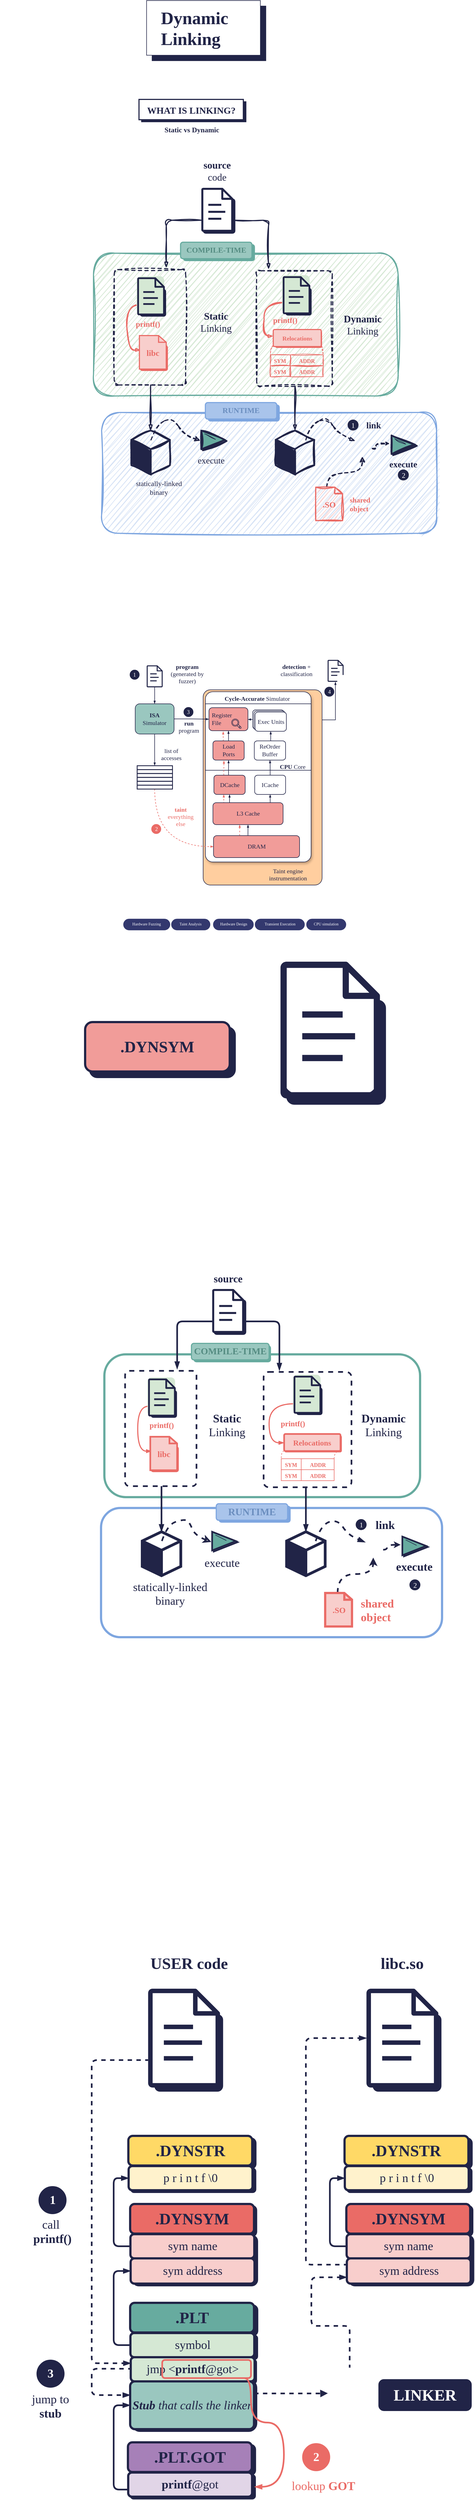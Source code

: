 <mxfile version="24.0.2" type="device">
  <diagram name="Pagina-1" id="NCuKuuWLwefkpBB0TzDP">
    <mxGraphModel dx="3898" dy="-651" grid="1" gridSize="10" guides="1" tooltips="1" connect="1" arrows="1" fold="1" page="1" pageScale="1" pageWidth="827" pageHeight="1169" math="0" shadow="0">
      <root>
        <mxCell id="0" />
        <mxCell id="1" parent="0" />
        <mxCell id="JNIlL0vriRVIsymG3W3N-17" value="&lt;b style=&quot;font-size: 29px;&quot;&gt;.DYNSYM&lt;/b&gt;" style="rounded=1;whiteSpace=wrap;html=1;fontSize=29;fontFamily=JetBrains Mono;fillColor=#212447;strokeColor=#212447;fontStyle=0;fontSource=https%3A%2F%2Ffonts.googleapis.com%2Fcss%3Ffamily%3DJetBrains%2BMono;fontColor=#212447;verticalAlign=middle;strokeWidth=4;arcSize=14;" parent="1" vertex="1">
          <mxGeometry x="165.769" y="6426" width="225.581" height="54.0" as="geometry" />
        </mxCell>
        <mxCell id="JNIlL0vriRVIsymG3W3N-79" style="edgeStyle=orthogonalEdgeStyle;rounded=0;orthogonalLoop=1;jettySize=auto;html=1;exitX=1;exitY=0.25;exitDx=0;exitDy=0;strokeColor=#212447;strokeWidth=3;endArrow=block;endFill=1;flowAnimation=1;" parent="1" source="JNIlL0vriRVIsymG3W3N-49" edge="1">
          <mxGeometry relative="1" as="geometry">
            <mxPoint x="522" y="6766.714" as="targetPoint" />
            <Array as="points">
              <mxPoint x="392" y="6767" />
              <mxPoint x="512" y="6767" />
            </Array>
          </mxGeometry>
        </mxCell>
        <mxCell id="JNIlL0vriRVIsymG3W3N-49" value="&lt;b style=&quot;font-size: 29px;&quot;&gt;.DYNSYM&lt;/b&gt;" style="rounded=1;whiteSpace=wrap;html=1;fontSize=29;fontFamily=JetBrains Mono;fillColor=#212447;strokeColor=#212447;fontStyle=0;fontSource=https%3A%2F%2Ffonts.googleapis.com%2Fcss%3Ffamily%3DJetBrains%2BMono;fontColor=#212447;verticalAlign=middle;strokeWidth=4;arcSize=15;" parent="1" vertex="1">
          <mxGeometry x="166.16" y="6743" width="225.34" height="92" as="geometry" />
        </mxCell>
        <mxCell id="3w5NUBfqlDpnWHionApR-316" value="" style="whiteSpace=wrap;html=1;strokeColor=#7EA6E0;fillColor=#D4E1F5;strokeWidth=2;rounded=1;sketch=1;curveFitting=1;jiggle=2;" parent="1" vertex="1">
          <mxGeometry x="110" y="3160" width="610" height="220" as="geometry" />
        </mxCell>
        <mxCell id="3w5NUBfqlDpnWHionApR-163" value="" style="whiteSpace=wrap;html=1;strokeColor=#67AB9F;fillColor=#D5E8D4;strokeWidth=2;rounded=1;sketch=1;curveFitting=1;jiggle=2;" parent="1" vertex="1">
          <mxGeometry x="95.25" y="2870" width="554.75" height="260" as="geometry" />
        </mxCell>
        <mxCell id="3w5NUBfqlDpnWHionApR-283" value="" style="html=1;verticalLabelPosition=bottom;align=center;labelBackgroundColor=#ffffff;verticalAlign=top;strokeWidth=3;strokeColor=#212447;shadow=0;dashed=0;shape=mxgraph.ios7.icons.play;fillColor=none;sketch=1;curveFitting=1;jiggle=2;" parent="1" vertex="1">
          <mxGeometry x="294.48" y="3195" width="43.24" height="34" as="geometry" />
        </mxCell>
        <mxCell id="3w5NUBfqlDpnWHionApR-205" value="" style="rounded=1;whiteSpace=wrap;html=1;fillColor=none;dashed=1;strokeWidth=2;strokeColor=#212447;arcSize=6;sketch=1;curveFitting=1;jiggle=2;" parent="1" vertex="1">
          <mxGeometry x="392.44" y="2902" width="137.56" height="210" as="geometry" />
        </mxCell>
        <mxCell id="3w5NUBfqlDpnWHionApR-182" value="" style="rounded=1;whiteSpace=wrap;html=1;fontSize=11;fontFamily=JetBrains Mono;fillColor=#67AB9F;strokeColor=#67AB9F;fontStyle=0;fontSource=https%3A%2F%2Ffonts.googleapis.com%2Fcss%3Ffamily%3DJetBrains%2BMono;fontColor=#212447;verticalAlign=middle;" parent="1" vertex="1">
          <mxGeometry x="258.8" y="2854" width="130" height="30" as="geometry" />
        </mxCell>
        <mxCell id="3w5NUBfqlDpnWHionApR-172" value="" style="whiteSpace=wrap;html=1;strokeColor=#212447;fillColor=#212447;rounded=1;arcSize=8;" parent="1" vertex="1">
          <mxGeometry x="295.02" y="2771" width="58.08" height="63" as="geometry" />
        </mxCell>
        <mxCell id="3w5NUBfqlDpnWHionApR-170" value="" style="rounded=0;whiteSpace=wrap;html=1;strokeColor=none;" parent="1" vertex="1">
          <mxGeometry x="291.48" y="2750" width="54.62" height="80" as="geometry" />
        </mxCell>
        <mxCell id="3w5NUBfqlDpnWHionApR-2" value="" style="whiteSpace=wrap;html=1;strokeColor=#212447;fillColor=#212447;" parent="1" vertex="1">
          <mxGeometry x="201.92" y="2420" width="207.24" height="99.58" as="geometry" />
        </mxCell>
        <mxCell id="3w5NUBfqlDpnWHionApR-92" value="" style="whiteSpace=wrap;html=1;strokeColor=#212447;" parent="1" vertex="1">
          <mxGeometry x="191.92" y="2410" width="207.24" height="99.58" as="geometry" />
        </mxCell>
        <mxCell id="3w5NUBfqlDpnWHionApR-93" value="&lt;font style=&quot;font-size: 32px;&quot; face=&quot;JetBrains Mono&quot;&gt;Dynamic&lt;br&gt;&lt;/font&gt;&lt;div&gt;&lt;font style=&quot;font-size: 32px;&quot; face=&quot;JetBrains Mono&quot;&gt;Linking&lt;/font&gt;&lt;/div&gt;" style="text;whiteSpace=wrap;html=1;align=left;fontSize=32;fontStyle=1;fontColor=#212447;strokeColor=none;rounded=1;strokeWidth=2;" parent="1" vertex="1">
          <mxGeometry x="216.33" y="2415.69" width="199.1" height="29.2" as="geometry" />
        </mxCell>
        <mxCell id="3w5NUBfqlDpnWHionApR-103" value="" style="whiteSpace=wrap;html=1;strokeColor=#212447;fillColor=#212447;" parent="1" vertex="1">
          <mxGeometry x="182.58" y="2594" width="190.54" height="37" as="geometry" />
        </mxCell>
        <mxCell id="3w5NUBfqlDpnWHionApR-104" value="" style="rounded=1;whiteSpace=wrap;html=1;fontSize=11;fontFamily=JetBrains Mono;fillColor=#FFCE9F;strokeColor=#212447;fontStyle=0;fontSource=https%3A%2F%2Ffonts.googleapis.com%2Fcss%3Ffamily%3DJetBrains%2BMono;fontColor=#212447;verticalAlign=middle;arcSize=6;" parent="1" vertex="1">
          <mxGeometry x="294.95" y="3664.99" width="216.58" height="355.5" as="geometry" />
        </mxCell>
        <mxCell id="3w5NUBfqlDpnWHionApR-105" value="" style="rounded=1;whiteSpace=wrap;html=1;fontSize=11;fontFamily=JetBrains Mono;fillColor=default;strokeColor=#212447;fontStyle=0;fontSource=https%3A%2F%2Ffonts.googleapis.com%2Fcss%3Ffamily%3DJetBrains%2BMono;fontColor=#212447;verticalAlign=middle;arcSize=7;shadow=1;" parent="1" vertex="1">
          <mxGeometry x="298.96" y="3668.49" width="192.57" height="310" as="geometry" />
        </mxCell>
        <mxCell id="3w5NUBfqlDpnWHionApR-106" value="" style="rounded=0;whiteSpace=wrap;html=1;fontSize=11;fontFamily=JetBrains Mono;fillColor=none;strokeColor=#212447;fontStyle=0;fontSource=https%3A%2F%2Ffonts.googleapis.com%2Fcss%3Ffamily%3DJetBrains%2BMono;fontColor=#212447;verticalAlign=middle;arcSize=10;shadow=0;" parent="1" vertex="1">
          <mxGeometry x="298.96" y="3690.49" width="192.57" height="121.01" as="geometry" />
        </mxCell>
        <mxCell id="3w5NUBfqlDpnWHionApR-107" style="edgeStyle=orthogonalEdgeStyle;rounded=0;orthogonalLoop=1;jettySize=auto;html=1;strokeColor=#212447;endSize=3;endArrow=blockThin;endFill=1;" parent="1" source="3w5NUBfqlDpnWHionApR-108" target="3w5NUBfqlDpnWHionApR-111" edge="1">
          <mxGeometry relative="1" as="geometry" />
        </mxCell>
        <mxCell id="3w5NUBfqlDpnWHionApR-108" value="" style="sketch=0;outlineConnect=0;fontColor=#FF3333;gradientColor=none;fillColor=#212447;strokeColor=none;dashed=0;verticalLabelPosition=bottom;verticalAlign=top;align=center;html=1;fontSize=12;fontStyle=1;aspect=fixed;pointerEvents=1;shape=mxgraph.aws4.document;fontFamily=JetBrains Mono;fontSource=https%3A%2F%2Ffonts.googleapis.com%2Fcss%3Ffamily%3DJetBrains%2BMono;labelBackgroundColor=default;strokeWidth=1;" parent="1" vertex="1">
          <mxGeometry x="192.06" y="3620.49" width="29.24" height="40" as="geometry" />
        </mxCell>
        <mxCell id="3w5NUBfqlDpnWHionApR-109" style="edgeStyle=orthogonalEdgeStyle;rounded=0;orthogonalLoop=1;jettySize=auto;html=1;exitX=0.5;exitY=1;exitDx=0;exitDy=0;entryX=0.5;entryY=0;entryDx=0;entryDy=0;strokeColor=#212447;endSize=3;endArrow=blockThin;endFill=1;" parent="1" source="3w5NUBfqlDpnWHionApR-111" target="3w5NUBfqlDpnWHionApR-128" edge="1">
          <mxGeometry relative="1" as="geometry" />
        </mxCell>
        <mxCell id="3w5NUBfqlDpnWHionApR-110" style="edgeStyle=orthogonalEdgeStyle;rounded=0;orthogonalLoop=1;jettySize=auto;html=1;strokeColor=#212447;endSize=3;endArrow=blockThin;endFill=1;entryX=0;entryY=0.5;entryDx=0;entryDy=0;" parent="1" source="3w5NUBfqlDpnWHionApR-111" target="3w5NUBfqlDpnWHionApR-147" edge="1">
          <mxGeometry relative="1" as="geometry">
            <mxPoint x="271.53" y="3718" as="targetPoint" />
          </mxGeometry>
        </mxCell>
        <mxCell id="3w5NUBfqlDpnWHionApR-111" value="&lt;b&gt;ISA&lt;/b&gt;&lt;br&gt;Simulator" style="rounded=1;whiteSpace=wrap;html=1;fontSize=11;fontFamily=JetBrains Mono;fillColor=#9AC7BF;strokeColor=#212447;fontStyle=0;fontSource=https%3A%2F%2Ffonts.googleapis.com%2Fcss%3Ffamily%3DJetBrains%2BMono;fontColor=#212447;verticalAlign=middle;" parent="1" vertex="1">
          <mxGeometry x="171.23" y="3690.5" width="70.78" height="55" as="geometry" />
        </mxCell>
        <mxCell id="3w5NUBfqlDpnWHionApR-112" style="edgeStyle=orthogonalEdgeStyle;rounded=0;orthogonalLoop=1;jettySize=auto;html=1;entryX=0.5;entryY=1;entryDx=0;entryDy=0;strokeColor=#212447;endSize=3;endArrow=blockThin;endFill=1;" parent="1" source="3w5NUBfqlDpnWHionApR-143" target="3w5NUBfqlDpnWHionApR-144" edge="1">
          <mxGeometry relative="1" as="geometry">
            <Array as="points">
              <mxPoint x="376.53" y="3930.49" />
              <mxPoint x="376.53" y="3930.49" />
            </Array>
          </mxGeometry>
        </mxCell>
        <mxCell id="3w5NUBfqlDpnWHionApR-113" style="edgeStyle=orthogonalEdgeStyle;rounded=0;orthogonalLoop=1;jettySize=auto;html=1;exitX=0.25;exitY=0;exitDx=0;exitDy=0;entryX=0.5;entryY=1;entryDx=0;entryDy=0;strokeColor=#212447;endSize=3;endArrow=blockThin;endFill=1;" parent="1" source="3w5NUBfqlDpnWHionApR-144" target="3w5NUBfqlDpnWHionApR-145" edge="1">
          <mxGeometry relative="1" as="geometry" />
        </mxCell>
        <mxCell id="3w5NUBfqlDpnWHionApR-114" style="edgeStyle=orthogonalEdgeStyle;rounded=0;orthogonalLoop=1;jettySize=auto;html=1;exitX=0.75;exitY=0;exitDx=0;exitDy=0;entryX=0.5;entryY=1;entryDx=0;entryDy=0;strokeColor=#212447;endSize=3;endArrow=blockThin;endFill=1;" parent="1" source="3w5NUBfqlDpnWHionApR-144" target="3w5NUBfqlDpnWHionApR-117" edge="1">
          <mxGeometry relative="1" as="geometry" />
        </mxCell>
        <mxCell id="3w5NUBfqlDpnWHionApR-115" style="edgeStyle=orthogonalEdgeStyle;rounded=0;orthogonalLoop=1;jettySize=auto;html=1;exitX=0.5;exitY=0;exitDx=0;exitDy=0;entryX=0.5;entryY=1;entryDx=0;entryDy=0;strokeColor=#212447;endSize=3;endArrow=blockThin;endFill=1;" parent="1" source="3w5NUBfqlDpnWHionApR-145" target="3w5NUBfqlDpnWHionApR-146" edge="1">
          <mxGeometry relative="1" as="geometry" />
        </mxCell>
        <mxCell id="3w5NUBfqlDpnWHionApR-116" style="edgeStyle=orthogonalEdgeStyle;rounded=0;orthogonalLoop=1;jettySize=auto;html=1;entryX=0.5;entryY=1;entryDx=0;entryDy=0;strokeColor=#212447;endSize=3;endArrow=blockThin;endFill=1;" parent="1" source="3w5NUBfqlDpnWHionApR-117" target="3w5NUBfqlDpnWHionApR-120" edge="1">
          <mxGeometry relative="1" as="geometry" />
        </mxCell>
        <mxCell id="3w5NUBfqlDpnWHionApR-117" value="ICache" style="rounded=1;whiteSpace=wrap;html=1;fontSize=11;fontFamily=JetBrains Mono;fillColor=default;strokeColor=#212447;fontStyle=0;fontSource=https%3A%2F%2Ffonts.googleapis.com%2Fcss%3Ffamily%3DJetBrains%2BMono;fontColor=#212447;verticalAlign=middle;" parent="1" vertex="1">
          <mxGeometry x="388.8" y="3820.49" width="56.3" height="35" as="geometry" />
        </mxCell>
        <mxCell id="3w5NUBfqlDpnWHionApR-118" style="edgeStyle=orthogonalEdgeStyle;rounded=0;orthogonalLoop=1;jettySize=auto;html=1;exitX=0.5;exitY=0;exitDx=0;exitDy=0;entryX=0.5;entryY=1;entryDx=0;entryDy=0;strokeColor=#212447;endSize=3;endArrow=blockThin;endFill=1;" parent="1" source="3w5NUBfqlDpnWHionApR-146" target="3w5NUBfqlDpnWHionApR-147" edge="1">
          <mxGeometry relative="1" as="geometry" />
        </mxCell>
        <mxCell id="3w5NUBfqlDpnWHionApR-119" style="edgeStyle=orthogonalEdgeStyle;rounded=0;orthogonalLoop=1;jettySize=auto;html=1;exitX=0.5;exitY=0;exitDx=0;exitDy=0;entryX=0.5;entryY=1;entryDx=0;entryDy=0;strokeColor=#212447;endSize=3;endArrow=blockThin;endFill=1;" parent="1" source="3w5NUBfqlDpnWHionApR-120" target="3w5NUBfqlDpnWHionApR-124" edge="1">
          <mxGeometry relative="1" as="geometry" />
        </mxCell>
        <mxCell id="3w5NUBfqlDpnWHionApR-120" value="ReOrder&lt;br&gt;Buffer" style="rounded=1;whiteSpace=wrap;html=1;fontSize=11;fontFamily=JetBrains Mono;fillColor=default;strokeColor=#212447;fontStyle=0;fontSource=https%3A%2F%2Ffonts.googleapis.com%2Fcss%3Ffamily%3DJetBrains%2BMono;fontColor=#212447;verticalAlign=middle;" parent="1" vertex="1">
          <mxGeometry x="388.09" y="3757.99" width="56.95" height="35" as="geometry" />
        </mxCell>
        <mxCell id="3w5NUBfqlDpnWHionApR-121" value="" style="group" parent="1" vertex="1" connectable="0">
          <mxGeometry x="385.18" y="3701.49" width="61.3" height="39" as="geometry" />
        </mxCell>
        <mxCell id="3w5NUBfqlDpnWHionApR-122" value="" style="rounded=1;whiteSpace=wrap;html=1;fontSize=11;fontFamily=JetBrains Mono;fillColor=default;strokeColor=#212447;fontStyle=0;fontSource=https%3A%2F%2Ffonts.googleapis.com%2Fcss%3Ffamily%3DJetBrains%2BMono;fontColor=#212447;verticalAlign=middle;" parent="3w5NUBfqlDpnWHionApR-121" vertex="1">
          <mxGeometry width="56.95" height="35" as="geometry" />
        </mxCell>
        <mxCell id="3w5NUBfqlDpnWHionApR-123" value="" style="rounded=1;whiteSpace=wrap;html=1;fontSize=11;fontFamily=JetBrains Mono;fillColor=default;strokeColor=#212447;fontStyle=0;fontSource=https%3A%2F%2Ffonts.googleapis.com%2Fcss%3Ffamily%3DJetBrains%2BMono;fontColor=#212447;verticalAlign=middle;" parent="3w5NUBfqlDpnWHionApR-121" vertex="1">
          <mxGeometry x="2.22" y="2" width="56.95" height="35" as="geometry" />
        </mxCell>
        <mxCell id="3w5NUBfqlDpnWHionApR-124" value="Exec Units" style="rounded=1;whiteSpace=wrap;html=1;fontSize=11;fontFamily=JetBrains Mono;fillColor=default;strokeColor=#212447;fontStyle=0;fontSource=https%3A%2F%2Ffonts.googleapis.com%2Fcss%3Ffamily%3DJetBrains%2BMono;fontColor=#212447;verticalAlign=middle;" parent="3w5NUBfqlDpnWHionApR-121" vertex="1">
          <mxGeometry x="4.35" y="4" width="56.95" height="35" as="geometry" />
        </mxCell>
        <mxCell id="3w5NUBfqlDpnWHionApR-125" style="edgeStyle=orthogonalEdgeStyle;rounded=0;orthogonalLoop=1;jettySize=auto;html=1;exitX=0;exitY=0.5;exitDx=0;exitDy=0;entryX=1;entryY=0.5;entryDx=0;entryDy=0;strokeColor=#212447;endSize=3;endArrow=blockThin;endFill=1;" parent="1" source="3w5NUBfqlDpnWHionApR-122" target="3w5NUBfqlDpnWHionApR-147" edge="1">
          <mxGeometry relative="1" as="geometry" />
        </mxCell>
        <mxCell id="3w5NUBfqlDpnWHionApR-126" style="edgeStyle=orthogonalEdgeStyle;rounded=0;orthogonalLoop=1;jettySize=auto;html=1;exitX=0.5;exitY=1;exitDx=0;exitDy=0;entryX=0;entryY=0.5;entryDx=0;entryDy=0;strokeColor=#EA6B66;endSize=3;endArrow=blockThin;endFill=1;curved=1;dashed=1;" parent="1" source="3w5NUBfqlDpnWHionApR-130" target="3w5NUBfqlDpnWHionApR-143" edge="1">
          <mxGeometry relative="1" as="geometry" />
        </mxCell>
        <mxCell id="3w5NUBfqlDpnWHionApR-127" value="" style="group;strokeWidth=1.5;" parent="1" vertex="1" connectable="0">
          <mxGeometry x="174.53" y="3802.99" width="64.3" height="42.5" as="geometry" />
        </mxCell>
        <mxCell id="3w5NUBfqlDpnWHionApR-128" value="" style="rounded=0;whiteSpace=wrap;html=1;fontSize=11;fontFamily=JetBrains Mono;fillColor=none;strokeColor=#212447;fontStyle=0;fontSource=https%3A%2F%2Ffonts.googleapis.com%2Fcss%3Ffamily%3DJetBrains%2BMono;fontColor=#212447;verticalAlign=middle;container=0;strokeWidth=1.5;" parent="3w5NUBfqlDpnWHionApR-127" vertex="1">
          <mxGeometry width="64.3" height="7.083" as="geometry" />
        </mxCell>
        <mxCell id="3w5NUBfqlDpnWHionApR-129" value="" style="rounded=0;whiteSpace=wrap;html=1;fontSize=11;fontFamily=JetBrains Mono;fillColor=none;strokeColor=#212447;fontStyle=0;fontSource=https%3A%2F%2Ffonts.googleapis.com%2Fcss%3Ffamily%3DJetBrains%2BMono;fontColor=#212447;verticalAlign=middle;container=0;strokeWidth=1.5;" parent="3w5NUBfqlDpnWHionApR-127" vertex="1">
          <mxGeometry y="28.333" width="64.3" height="7.083" as="geometry" />
        </mxCell>
        <mxCell id="3w5NUBfqlDpnWHionApR-130" value="" style="rounded=0;whiteSpace=wrap;html=1;fontSize=11;fontFamily=JetBrains Mono;fillColor=none;strokeColor=#212447;fontStyle=0;fontSource=https%3A%2F%2Ffonts.googleapis.com%2Fcss%3Ffamily%3DJetBrains%2BMono;fontColor=#212447;verticalAlign=middle;container=0;strokeWidth=1.5;" parent="3w5NUBfqlDpnWHionApR-127" vertex="1">
          <mxGeometry y="35.417" width="64.3" height="7.083" as="geometry" />
        </mxCell>
        <mxCell id="3w5NUBfqlDpnWHionApR-131" value="" style="rounded=0;whiteSpace=wrap;html=1;fontSize=11;fontFamily=JetBrains Mono;fillColor=none;strokeColor=#212447;fontStyle=0;fontSource=https%3A%2F%2Ffonts.googleapis.com%2Fcss%3Ffamily%3DJetBrains%2BMono;fontColor=#212447;verticalAlign=middle;container=0;strokeWidth=1.5;" parent="3w5NUBfqlDpnWHionApR-127" vertex="1">
          <mxGeometry y="21.25" width="64.3" height="7.083" as="geometry" />
        </mxCell>
        <mxCell id="3w5NUBfqlDpnWHionApR-132" value="" style="rounded=0;whiteSpace=wrap;html=1;fontSize=11;fontFamily=JetBrains Mono;fillColor=none;strokeColor=#212447;fontStyle=0;fontSource=https%3A%2F%2Ffonts.googleapis.com%2Fcss%3Ffamily%3DJetBrains%2BMono;fontColor=#212447;verticalAlign=middle;container=0;strokeWidth=1.5;" parent="3w5NUBfqlDpnWHionApR-127" vertex="1">
          <mxGeometry y="14.167" width="64.3" height="7.083" as="geometry" />
        </mxCell>
        <mxCell id="3w5NUBfqlDpnWHionApR-133" value="" style="rounded=0;whiteSpace=wrap;html=1;fontSize=11;fontFamily=JetBrains Mono;fillColor=none;strokeColor=#212447;fontStyle=0;fontSource=https%3A%2F%2Ffonts.googleapis.com%2Fcss%3Ffamily%3DJetBrains%2BMono;fontColor=#212447;verticalAlign=middle;container=0;strokeWidth=1.5;" parent="3w5NUBfqlDpnWHionApR-127" vertex="1">
          <mxGeometry y="7.083" width="64.3" height="7.083" as="geometry" />
        </mxCell>
        <mxCell id="3w5NUBfqlDpnWHionApR-134" value="&lt;font face=&quot;JetBrains Mono&quot; style=&quot;font-size: 11px;&quot;&gt;&lt;b&gt;program&lt;/b&gt;&lt;br style=&quot;font-size: 11px;&quot;&gt;(generated by&lt;br style=&quot;font-size: 11px;&quot;&gt;fuzzer)&lt;br style=&quot;font-size: 11px;&quot;&gt;&lt;/font&gt;" style="text;whiteSpace=wrap;html=1;align=center;fontSize=11;fontStyle=0;fontColor=#212447;" parent="1" vertex="1">
          <mxGeometry x="216.86" y="3610" width="97.67" height="54.99" as="geometry" />
        </mxCell>
        <mxCell id="3w5NUBfqlDpnWHionApR-135" value="&lt;font face=&quot;JetBrains Mono&quot; style=&quot;font-size: 11px;&quot;&gt;list of accesses&lt;br style=&quot;font-size: 11px;&quot;&gt;&lt;/font&gt;" style="text;whiteSpace=wrap;html=1;align=center;fontSize=11;fontStyle=0;fontColor=#212447;" parent="1" vertex="1">
          <mxGeometry x="209.19" y="3762.99" width="56.3" height="40" as="geometry" />
        </mxCell>
        <mxCell id="3w5NUBfqlDpnWHionApR-136" value="&lt;font face=&quot;JetBrains Mono&quot; style=&quot;font-size: 11px;&quot;&gt;&lt;b&gt;run&lt;/b&gt; program&lt;br style=&quot;font-size: 11px;&quot;&gt;&lt;/font&gt;" style="text;whiteSpace=wrap;html=1;align=center;fontSize=11;fontStyle=0;fontColor=#212447;" parent="1" vertex="1">
          <mxGeometry x="240.98" y="3713.38" width="56.3" height="40" as="geometry" />
        </mxCell>
        <mxCell id="3w5NUBfqlDpnWHionApR-137" value="&lt;font style=&quot;font-size: 11px;&quot; face=&quot;JetBrains Mono&quot;&gt;CPU &lt;span style=&quot;font-weight: normal;&quot;&gt;Core&lt;/span&gt;&lt;br style=&quot;font-size: 11px;&quot;&gt;&lt;/font&gt;" style="text;whiteSpace=wrap;html=1;align=center;fontSize=11;fontStyle=1;fontColor=#212447;" parent="1" vertex="1">
          <mxGeometry x="429.54" y="3791.5" width="56.3" height="20" as="geometry" />
        </mxCell>
        <mxCell id="3w5NUBfqlDpnWHionApR-138" value="&lt;font face=&quot;JetBrains Mono&quot; style=&quot;font-size: 11px;&quot;&gt;&lt;b&gt;Cycle-Accurate &lt;/b&gt;Simulator&lt;br style=&quot;font-size: 11px;&quot;&gt;&lt;/font&gt;" style="text;whiteSpace=wrap;html=1;align=center;fontSize=11;fontStyle=0;fontColor=#212447;" parent="1" vertex="1">
          <mxGeometry x="304.63" y="3668.49" width="177.4" height="20" as="geometry" />
        </mxCell>
        <mxCell id="3w5NUBfqlDpnWHionApR-139" style="edgeStyle=orthogonalEdgeStyle;rounded=0;orthogonalLoop=1;jettySize=auto;html=1;entryX=0.5;entryY=1;entryDx=0;entryDy=0;strokeColor=#EA6B66;endSize=3;endArrow=blockThin;endFill=1;dashed=1;" parent="1" edge="1">
          <mxGeometry relative="1" as="geometry">
            <mxPoint x="361.53" y="3930.49" as="sourcePoint" />
            <mxPoint x="361.53" y="3910.49" as="targetPoint" />
            <Array as="points">
              <mxPoint x="361.53" y="3930.49" />
              <mxPoint x="361.53" y="3930.49" />
            </Array>
          </mxGeometry>
        </mxCell>
        <mxCell id="3w5NUBfqlDpnWHionApR-140" style="edgeStyle=orthogonalEdgeStyle;rounded=0;orthogonalLoop=1;jettySize=auto;html=1;exitX=0.25;exitY=0;exitDx=0;exitDy=0;entryX=0.5;entryY=1;entryDx=0;entryDy=0;strokeColor=#EA6B66;endSize=3;endArrow=blockThin;endFill=1;dashed=1;" parent="1" edge="1">
          <mxGeometry relative="1" as="geometry">
            <mxPoint x="334.53" y="3870.49" as="sourcePoint" />
            <mxPoint x="332.53" y="3855.49" as="targetPoint" />
          </mxGeometry>
        </mxCell>
        <mxCell id="3w5NUBfqlDpnWHionApR-141" style="edgeStyle=orthogonalEdgeStyle;rounded=0;orthogonalLoop=1;jettySize=auto;html=1;exitX=0.5;exitY=0;exitDx=0;exitDy=0;entryX=0.352;entryY=1.026;entryDx=0;entryDy=0;strokeColor=#EA6B66;endSize=3;endArrow=blockThin;endFill=1;dashed=1;entryPerimeter=0;" parent="1" target="3w5NUBfqlDpnWHionApR-146" edge="1">
          <mxGeometry relative="1" as="geometry">
            <mxPoint x="332.53" y="3820.49" as="sourcePoint" />
            <mxPoint x="331.53" y="3793.49" as="targetPoint" />
          </mxGeometry>
        </mxCell>
        <mxCell id="3w5NUBfqlDpnWHionApR-142" style="edgeStyle=orthogonalEdgeStyle;rounded=0;orthogonalLoop=1;jettySize=auto;html=1;exitX=0.5;exitY=0;exitDx=0;exitDy=0;entryX=0.365;entryY=1.031;entryDx=0;entryDy=0;strokeColor=#EA6B66;endSize=3;endArrow=blockThin;endFill=1;dashed=1;entryPerimeter=0;" parent="1" target="3w5NUBfqlDpnWHionApR-147" edge="1">
          <mxGeometry relative="1" as="geometry">
            <mxPoint x="331.53" y="3758.49" as="sourcePoint" />
            <mxPoint x="330.53" y="3736.49" as="targetPoint" />
          </mxGeometry>
        </mxCell>
        <mxCell id="3w5NUBfqlDpnWHionApR-143" value="&lt;span&gt;DRAM&lt;/span&gt;" style="rounded=1;whiteSpace=wrap;html=1;fontSize=11;fontFamily=JetBrains Mono;fillColor=#F19C99;strokeColor=#212447;fontStyle=0;fontSource=https%3A%2F%2Ffonts.googleapis.com%2Fcss%3Ffamily%3DJetBrains%2BMono;fontColor=#212447;verticalAlign=middle;" parent="1" vertex="1">
          <mxGeometry x="313.78" y="3930.49" width="156.75" height="40" as="geometry" />
        </mxCell>
        <mxCell id="3w5NUBfqlDpnWHionApR-144" value="L3 Cache" style="rounded=1;whiteSpace=wrap;html=1;fontSize=11;fontFamily=JetBrains Mono;fillColor=#F19C99;strokeColor=#212447;fontStyle=0;fontSource=https%3A%2F%2Ffonts.googleapis.com%2Fcss%3Ffamily%3DJetBrains%2BMono;fontColor=#212447;verticalAlign=middle;" parent="1" vertex="1">
          <mxGeometry x="312.74" y="3870.49" width="127.79" height="40" as="geometry" />
        </mxCell>
        <mxCell id="3w5NUBfqlDpnWHionApR-145" value="DCache" style="rounded=1;whiteSpace=wrap;html=1;fontSize=11;fontFamily=JetBrains Mono;fillColor=#F19C99;strokeColor=#212447;fontStyle=0;fontSource=https%3A%2F%2Ffonts.googleapis.com%2Fcss%3Ffamily%3DJetBrains%2BMono;fontColor=#212447;verticalAlign=middle;" parent="1" vertex="1">
          <mxGeometry x="314.53" y="3820.49" width="56.95" height="35" as="geometry" />
        </mxCell>
        <mxCell id="3w5NUBfqlDpnWHionApR-146" value="Load&lt;br&gt;Ports" style="rounded=1;whiteSpace=wrap;html=1;fontSize=11;fontFamily=JetBrains Mono;fillColor=#F19C99;strokeColor=#212447;fontStyle=0;fontSource=https%3A%2F%2Ffonts.googleapis.com%2Fcss%3Ffamily%3DJetBrains%2BMono;fontColor=#212447;verticalAlign=middle;" parent="1" vertex="1">
          <mxGeometry x="312.74" y="3757.99" width="56.95" height="35" as="geometry" />
        </mxCell>
        <mxCell id="3w5NUBfqlDpnWHionApR-147" value="&amp;nbsp;Register&lt;br&gt;&amp;nbsp;File" style="rounded=1;whiteSpace=wrap;html=1;fontSize=11;fontFamily=JetBrains Mono;fillColor=#F19C99;strokeColor=#212447;fontStyle=0;fontSource=https%3A%2F%2Ffonts.googleapis.com%2Fcss%3Ffamily%3DJetBrains%2BMono;fontColor=#212447;verticalAlign=middle;align=left;" parent="1" vertex="1">
          <mxGeometry x="305.53" y="3697.49" width="71" height="42" as="geometry" />
        </mxCell>
        <mxCell id="3w5NUBfqlDpnWHionApR-148" value="&lt;font face=&quot;JetBrains Mono&quot; style=&quot;font-size: 11px;&quot;&gt;Taint engine instrumentation&lt;br style=&quot;font-size: 11px;&quot;&gt;&lt;/font&gt;" style="text;whiteSpace=wrap;html=1;align=center;fontSize=11;fontStyle=0;fontColor=#212447;" parent="1" vertex="1">
          <mxGeometry x="396.96" y="3982.49" width="104.84" height="42" as="geometry" />
        </mxCell>
        <mxCell id="3w5NUBfqlDpnWHionApR-149" value="&lt;font style=&quot;font-size: 11px;&quot; face=&quot;JetBrains Mono&quot;&gt;&lt;b&gt;taint&lt;/b&gt; everything else&lt;br style=&quot;font-size: 11px;&quot;&gt;&lt;/font&gt;" style="text;whiteSpace=wrap;html=1;align=center;fontSize=11;fontStyle=0;fontColor=#EA6B66;" parent="1" vertex="1">
          <mxGeometry x="226.23" y="3870.49" width="56.3" height="40" as="geometry" />
        </mxCell>
        <mxCell id="3w5NUBfqlDpnWHionApR-150" style="edgeStyle=orthogonalEdgeStyle;rounded=0;orthogonalLoop=1;jettySize=auto;html=1;strokeColor=#212447;endSize=3;endArrow=blockThin;endFill=1;exitX=1.001;exitY=0.154;exitDx=0;exitDy=0;exitPerimeter=0;" parent="1" source="3w5NUBfqlDpnWHionApR-104" target="3w5NUBfqlDpnWHionApR-154" edge="1">
          <mxGeometry relative="1" as="geometry">
            <mxPoint x="512.16" y="3716.49" as="sourcePoint" />
            <mxPoint x="553.16" y="3716.49" as="targetPoint" />
            <Array as="points">
              <mxPoint x="535.79" y="3719.38" />
            </Array>
          </mxGeometry>
        </mxCell>
        <mxCell id="3w5NUBfqlDpnWHionApR-151" value="" style="outlineConnect=0;fontColor=#232F3E;gradientColor=none;fillColor=#212447;strokeColor=none;dashed=0;verticalLabelPosition=bottom;verticalAlign=top;align=center;html=1;fontSize=12;fontStyle=0;aspect=fixed;pointerEvents=1;shape=mxgraph.aws4.magnifying_glass;fontFamily=JetBrains Mono;fontSource=https%3A%2F%2Ffonts.googleapis.com%2Fcss%3Ffamily%3DJetBrains%2BMono;" parent="1" vertex="1">
          <mxGeometry x="346.33" y="3717.49" width="18.52" height="18.52" as="geometry" />
        </mxCell>
        <mxCell id="3w5NUBfqlDpnWHionApR-152" value="&lt;font face=&quot;JetBrains Mono&quot; style=&quot;font-size: 11px;&quot;&gt;&lt;b&gt;detection&amp;nbsp;&lt;/b&gt;+&lt;br&gt;classification&lt;br style=&quot;font-size: 11px;&quot;&gt;&lt;/font&gt;" style="text;whiteSpace=wrap;html=1;align=center;fontSize=11;fontStyle=0;fontColor=#212447;" parent="1" vertex="1">
          <mxGeometry x="416.23" y="3610" width="97.67" height="34.99" as="geometry" />
        </mxCell>
        <mxCell id="3w5NUBfqlDpnWHionApR-153" value="" style="group" parent="1" vertex="1" connectable="0">
          <mxGeometry x="521.53" y="3610.49" width="35.64" height="45.51" as="geometry" />
        </mxCell>
        <mxCell id="3w5NUBfqlDpnWHionApR-154" value="" style="sketch=0;outlineConnect=0;fontColor=#FF3333;gradientColor=none;fillColor=#212447;strokeColor=none;dashed=0;verticalLabelPosition=bottom;verticalAlign=top;align=center;html=1;fontSize=12;fontStyle=1;aspect=fixed;pointerEvents=1;shape=mxgraph.aws4.document;fontFamily=JetBrains Mono;fontSource=https%3A%2F%2Ffonts.googleapis.com%2Fcss%3Ffamily%3DJetBrains%2BMono;labelBackgroundColor=default;strokeWidth=1;" parent="3w5NUBfqlDpnWHionApR-153" vertex="1">
          <mxGeometry width="29.24" height="40" as="geometry" />
        </mxCell>
        <mxCell id="3w5NUBfqlDpnWHionApR-155" value="" style="shape=image;html=1;verticalAlign=top;verticalLabelPosition=bottom;labelBackgroundColor=#ffffff;imageAspect=0;aspect=fixed;image=https://cdn2.iconfinder.com/data/icons/boxicons-regular-vol-1/24/bx-bug-128.png;imageBackground=default;" parent="3w5NUBfqlDpnWHionApR-153" vertex="1">
          <mxGeometry x="17.64" y="27.51" width="18" height="18" as="geometry" />
        </mxCell>
        <mxCell id="3w5NUBfqlDpnWHionApR-156" value="1" style="ellipse;whiteSpace=wrap;html=1;aspect=fixed;fontSize=10;fontFamily=JetBrains Mono;fontStyle=0;strokeWidth=2;fillColor=#212447;fontColor=#FFFFFF;fontSource=https%3A%2F%2Ffonts.googleapis.com%2Fcss%3Ffamily%3DJetBrains%2BMono;rounded=1;strokeColor=#212447;" parent="1" vertex="1">
          <mxGeometry x="162.234" y="3629.553" width="15.889" height="15.889" as="geometry" />
        </mxCell>
        <mxCell id="3w5NUBfqlDpnWHionApR-157" value="2" style="ellipse;whiteSpace=wrap;html=1;aspect=fixed;fontSize=10;fontFamily=JetBrains Mono;fontStyle=0;strokeWidth=2;fillColor=#EA6B66;fontColor=#FFFFFF;fontSource=https%3A%2F%2Ffonts.googleapis.com%2Fcss%3Ffamily%3DJetBrains%2BMono;rounded=1;strokeColor=#EA6B66;" parent="1" vertex="1">
          <mxGeometry x="201.564" y="3910.493" width="15.889" height="15.889" as="geometry" />
        </mxCell>
        <mxCell id="3w5NUBfqlDpnWHionApR-158" value="3" style="ellipse;whiteSpace=wrap;html=1;aspect=fixed;fontSize=10;fontFamily=JetBrains Mono;fontStyle=0;strokeWidth=2;fillColor=#212447;fontColor=#FFFFFF;fontSource=https%3A%2F%2Ffonts.googleapis.com%2Fcss%3Ffamily%3DJetBrains%2BMono;rounded=1;strokeColor=#212447;" parent="1" vertex="1">
          <mxGeometry x="260.264" y="3697.493" width="15.889" height="15.889" as="geometry" />
        </mxCell>
        <mxCell id="3w5NUBfqlDpnWHionApR-159" value="4" style="ellipse;whiteSpace=wrap;html=1;aspect=fixed;fontSize=10;fontFamily=JetBrains Mono;fontStyle=0;strokeWidth=2;fillColor=#212447;fontColor=#FFFFFF;fontSource=https%3A%2F%2Ffonts.googleapis.com%2Fcss%3Ffamily%3DJetBrains%2BMono;rounded=1;strokeColor=#212447;" parent="1" vertex="1">
          <mxGeometry x="516.724" y="3660.493" width="15.889" height="15.889" as="geometry" />
        </mxCell>
        <mxCell id="3w5NUBfqlDpnWHionApR-161" value="" style="whiteSpace=wrap;html=1;strokeColor=#212447;strokeWidth=2;" parent="1" vertex="1">
          <mxGeometry x="178.12" y="2590" width="190" height="37" as="geometry" />
        </mxCell>
        <mxCell id="3w5NUBfqlDpnWHionApR-162" value="&lt;font style=&quot;font-size: 17px;&quot; face=&quot;JetBrains Mono&quot;&gt;WHAT IS LINKING?&lt;/font&gt;" style="text;whiteSpace=wrap;html=1;align=center;fontSize=17;fontStyle=1;fontColor=#212447;strokeColor=none;rounded=1;strokeWidth=4;" parent="1" vertex="1">
          <mxGeometry x="181.85" y="2593.9" width="182.54" height="29.2" as="geometry" />
        </mxCell>
        <mxCell id="3w5NUBfqlDpnWHionApR-164" value="&lt;font style=&quot;font-size: 7px;&quot; color=&quot;#ffffff&quot;&gt;Hardware Fuzzing&lt;/font&gt;" style="rounded=1;whiteSpace=wrap;html=1;fontSize=7;fontFamily=JetBrains Mono;fillColor=#33386E;strokeColor=#33386E;fontStyle=0;fontSource=https%3A%2F%2Ffonts.googleapis.com%2Fcss%3Ffamily%3DJetBrains%2BMono;fontColor=#212447;verticalAlign=middle;arcSize=50;" parent="1" vertex="1">
          <mxGeometry x="150.01" y="4082.38" width="84.43" height="20" as="geometry" />
        </mxCell>
        <mxCell id="3w5NUBfqlDpnWHionApR-165" value="&lt;font style=&quot;font-size: 7px;&quot; color=&quot;#ffffff&quot;&gt;Taint Analysis&lt;/font&gt;" style="rounded=1;whiteSpace=wrap;html=1;fontSize=7;fontFamily=JetBrains Mono;fillColor=#33386E;strokeColor=#33386E;fontStyle=0;fontSource=https%3A%2F%2Ffonts.googleapis.com%2Fcss%3Ffamily%3DJetBrains%2BMono;fontColor=#212447;verticalAlign=middle;arcSize=50;" parent="1" vertex="1">
          <mxGeometry x="237.31" y="4082.38" width="70.13" height="20" as="geometry" />
        </mxCell>
        <mxCell id="3w5NUBfqlDpnWHionApR-166" value="&lt;font color=&quot;#ffffff&quot;&gt;Hardware Design&lt;/font&gt;" style="rounded=1;whiteSpace=wrap;html=1;fontSize=7;fontFamily=JetBrains Mono;fillColor=#33386E;strokeColor=#33386E;fontStyle=0;fontSource=https%3A%2F%2Ffonts.googleapis.com%2Fcss%3Ffamily%3DJetBrains%2BMono;fontColor=#212447;verticalAlign=middle;arcSize=50;" parent="1" vertex="1">
          <mxGeometry x="313.54" y="4082.38" width="72.93" height="20" as="geometry" />
        </mxCell>
        <mxCell id="3w5NUBfqlDpnWHionApR-167" value="&lt;font color=&quot;#ffffff&quot;&gt;Transient Execution&lt;/font&gt;" style="rounded=1;whiteSpace=wrap;html=1;fontSize=7;fontFamily=JetBrains Mono;fillColor=#33386E;strokeColor=#33386E;fontStyle=0;fontSource=https%3A%2F%2Ffonts.googleapis.com%2Fcss%3Ffamily%3DJetBrains%2BMono;fontColor=#212447;verticalAlign=middle;arcSize=50;" parent="1" vertex="1">
          <mxGeometry x="389.6" y="4082.38" width="89.84" height="20" as="geometry" />
        </mxCell>
        <mxCell id="3w5NUBfqlDpnWHionApR-168" value="&lt;font color=&quot;#ffffff&quot;&gt;CPU simulation&lt;/font&gt;" style="rounded=1;whiteSpace=wrap;html=1;fontSize=7;fontFamily=JetBrains Mono;fillColor=#33386E;strokeColor=#33386E;fontStyle=0;fontSource=https%3A%2F%2Ffonts.googleapis.com%2Fcss%3Ffamily%3DJetBrains%2BMono;fontColor=#212447;verticalAlign=middle;arcSize=50;" parent="1" vertex="1">
          <mxGeometry x="483.27" y="4082.38" width="71.6" height="20" as="geometry" />
        </mxCell>
        <mxCell id="3w5NUBfqlDpnWHionApR-179" style="edgeStyle=orthogonalEdgeStyle;rounded=1;orthogonalLoop=1;jettySize=auto;html=1;strokeColor=#212447;curved=0;endArrow=blockThin;endFill=1;strokeWidth=2;entryX=0.837;entryY=-0.016;entryDx=0;entryDy=0;entryPerimeter=0;sketch=1;curveFitting=1;jiggle=2;" parent="1" source="3w5NUBfqlDpnWHionApR-169" edge="1">
          <mxGeometry relative="1" as="geometry">
            <mxPoint x="227.81" y="2896.64" as="targetPoint" />
            <Array as="points">
              <mxPoint x="228" y="2810" />
            </Array>
          </mxGeometry>
        </mxCell>
        <mxCell id="3w5NUBfqlDpnWHionApR-180" style="edgeStyle=orthogonalEdgeStyle;rounded=1;orthogonalLoop=1;jettySize=auto;html=1;strokeColor=#212447;curved=0;endArrow=blockThin;endFill=1;strokeWidth=2;entryX=0.135;entryY=-0.003;entryDx=0;entryDy=0;entryPerimeter=0;sketch=1;curveFitting=1;jiggle=2;" parent="1" source="3w5NUBfqlDpnWHionApR-169" edge="1">
          <mxGeometry relative="1" as="geometry">
            <mxPoint x="413.036" y="2899.37" as="targetPoint" />
            <Array as="points">
              <mxPoint x="414" y="2810" />
              <mxPoint x="414" y="2899" />
            </Array>
          </mxGeometry>
        </mxCell>
        <mxCell id="3w5NUBfqlDpnWHionApR-169" value="" style="sketch=0;outlineConnect=0;fontColor=#FF3333;gradientColor=none;fillColor=#212447;strokeColor=none;dashed=0;verticalLabelPosition=bottom;verticalAlign=top;align=center;html=1;fontSize=12;fontStyle=1;aspect=fixed;pointerEvents=1;shape=mxgraph.aws4.document;fontFamily=JetBrains Mono;fontSource=https%3A%2F%2Ffonts.googleapis.com%2Fcss%3Ffamily%3DJetBrains%2BMono;labelBackgroundColor=default;strokeWidth=1;" parent="1" vertex="1">
          <mxGeometry x="291.48" y="2751" width="58.48" height="80" as="geometry" />
        </mxCell>
        <mxCell id="3w5NUBfqlDpnWHionApR-181" value="&lt;b&gt;&lt;font style=&quot;font-size: 14px;&quot; color=&quot;#558c82&quot;&gt;COMPILE-TIME&lt;/font&gt;&lt;/b&gt;" style="rounded=1;whiteSpace=wrap;html=1;fontSize=11;fontFamily=JetBrains Mono;fillColor=#9AC7BF;strokeColor=#67AB9F;fontStyle=0;fontSource=https%3A%2F%2Ffonts.googleapis.com%2Fcss%3Ffamily%3DJetBrains%2BMono;fontColor=#212447;verticalAlign=middle;strokeWidth=2;" parent="1" vertex="1">
          <mxGeometry x="253.8" y="2850" width="130" height="30" as="geometry" />
        </mxCell>
        <mxCell id="3w5NUBfqlDpnWHionApR-183" value="&lt;font style=&quot;font-size: 13px;&quot; face=&quot;JetBrains Mono&quot;&gt;Static vs Dynamic&lt;/font&gt;" style="text;whiteSpace=wrap;html=1;align=center;fontSize=13;fontStyle=1;fontColor=#212447;strokeColor=none;rounded=1;strokeWidth=2;" parent="1" vertex="1">
          <mxGeometry x="182.58" y="2631" width="182.54" height="29.2" as="geometry" />
        </mxCell>
        <mxCell id="3w5NUBfqlDpnWHionApR-188" value="" style="whiteSpace=wrap;html=1;strokeColor=#EA6B66;fillColor=#EA6B66;rounded=1;arcSize=8;" parent="1" vertex="1">
          <mxGeometry x="426.56" y="3012" width="84.44" height="30" as="geometry" />
        </mxCell>
        <mxCell id="3w5NUBfqlDpnWHionApR-190" style="edgeStyle=orthogonalEdgeStyle;rounded=0;orthogonalLoop=1;jettySize=auto;html=1;entryX=-0.01;entryY=0.371;entryDx=0;entryDy=0;entryPerimeter=0;curved=1;endSize=5;endArrow=blockThin;endFill=1;strokeColor=#EA6B66;strokeWidth=2;exitX=-0.007;exitY=0.695;exitDx=0;exitDy=0;exitPerimeter=0;sketch=1;curveFitting=1;jiggle=2;flowAnimation=0;" parent="1" edge="1">
          <mxGeometry relative="1" as="geometry">
            <mxPoint x="440.548" y="2959.955" as="sourcePoint" />
            <Array as="points">
              <mxPoint x="406" y="2960" />
              <mxPoint x="406" y="3021" />
              <mxPoint x="423" y="3021" />
            </Array>
            <mxPoint x="422.556" y="3020.501" as="targetPoint" />
          </mxGeometry>
        </mxCell>
        <mxCell id="3w5NUBfqlDpnWHionApR-320" style="edgeStyle=orthogonalEdgeStyle;rounded=0;orthogonalLoop=1;jettySize=auto;html=1;exitX=0;exitY=1;exitDx=0;exitDy=0;entryX=0;entryY=0;entryDx=0;entryDy=0;endArrow=none;endFill=0;curved=1;strokeColor=#EA6B66;strokeWidth=1;dashed=1;sketch=1;curveFitting=1;jiggle=2;" parent="1" source="3w5NUBfqlDpnWHionApR-191" target="3w5NUBfqlDpnWHionApR-194" edge="1">
          <mxGeometry relative="1" as="geometry" />
        </mxCell>
        <mxCell id="3w5NUBfqlDpnWHionApR-321" style="edgeStyle=orthogonalEdgeStyle;rounded=0;orthogonalLoop=1;jettySize=auto;html=1;exitX=1;exitY=1;exitDx=0;exitDy=0;entryX=1;entryY=0;entryDx=0;entryDy=0;endArrow=none;endFill=0;curved=1;strokeColor=#EA6B66;strokeWidth=1;dashed=1;sketch=1;curveFitting=1;jiggle=2;" parent="1" source="3w5NUBfqlDpnWHionApR-191" target="3w5NUBfqlDpnWHionApR-195" edge="1">
          <mxGeometry relative="1" as="geometry" />
        </mxCell>
        <mxCell id="3w5NUBfqlDpnWHionApR-191" value="&lt;font face=&quot;JetBrains Mono&quot; color=&quot;#ea6b66&quot; style=&quot;font-size: 11px;&quot;&gt;&lt;b style=&quot;font-size: 11px;&quot;&gt;Relocations&lt;/b&gt;&lt;/font&gt;" style="whiteSpace=wrap;html=1;strokeColor=#EA6B66;fillColor=#F8CECC;rounded=1;arcSize=8;strokeWidth=2;fontSize=11;" parent="1" vertex="1">
          <mxGeometry x="422.6" y="3009" width="87.4" height="31" as="geometry" />
        </mxCell>
        <mxCell id="3w5NUBfqlDpnWHionApR-194" value="&lt;font size=&quot;1&quot; face=&quot;JetBrains Mono&quot; color=&quot;#ea6b66&quot; style=&quot;&quot;&gt;&lt;b style=&quot;&quot;&gt;SYM&lt;/b&gt;&lt;/font&gt;" style="whiteSpace=wrap;html=1;strokeColor=#EA6B66;fillColor=none;rounded=0;arcSize=8;strokeWidth=1;fontSize=13;sketch=1;curveFitting=1;jiggle=2;" parent="1" vertex="1">
          <mxGeometry x="417.37" y="3055" width="36.32" height="20" as="geometry" />
        </mxCell>
        <mxCell id="3w5NUBfqlDpnWHionApR-195" value="&lt;font size=&quot;1&quot; face=&quot;JetBrains Mono&quot; color=&quot;#ea6b66&quot; style=&quot;&quot;&gt;&lt;b style=&quot;&quot;&gt;ADDR&lt;/b&gt;&lt;/font&gt;" style="whiteSpace=wrap;html=1;strokeColor=#EA6B66;fillColor=none;rounded=0;arcSize=8;strokeWidth=1;fontSize=13;sketch=1;curveFitting=1;jiggle=2;" parent="1" vertex="1">
          <mxGeometry x="453.69" y="3055" width="60" height="20" as="geometry" />
        </mxCell>
        <mxCell id="3w5NUBfqlDpnWHionApR-196" value="&lt;font size=&quot;1&quot; face=&quot;JetBrains Mono&quot; color=&quot;#ea6b66&quot; style=&quot;&quot;&gt;&lt;b style=&quot;&quot;&gt;SYM&lt;/b&gt;&lt;/font&gt;" style="whiteSpace=wrap;html=1;strokeColor=#EA6B66;fillColor=none;rounded=0;arcSize=8;strokeWidth=1;fontSize=13;sketch=1;curveFitting=1;jiggle=2;" parent="1" vertex="1">
          <mxGeometry x="417.37" y="3075" width="36.32" height="20" as="geometry" />
        </mxCell>
        <mxCell id="3w5NUBfqlDpnWHionApR-197" value="&lt;font size=&quot;1&quot; face=&quot;JetBrains Mono&quot; color=&quot;#ea6b66&quot; style=&quot;&quot;&gt;&lt;b style=&quot;&quot;&gt;ADDR&lt;/b&gt;&lt;/font&gt;" style="whiteSpace=wrap;html=1;strokeColor=#EA6B66;fillColor=none;rounded=0;arcSize=8;strokeWidth=1;fontSize=13;sketch=1;curveFitting=1;jiggle=2;" parent="1" vertex="1">
          <mxGeometry x="453.69" y="3075" width="60" height="20" as="geometry" />
        </mxCell>
        <mxCell id="3w5NUBfqlDpnWHionApR-199" value="" style="whiteSpace=wrap;html=1;strokeColor=#212447;fillColor=#212447;rounded=1;arcSize=8;" parent="1" vertex="1">
          <mxGeometry x="445.31" y="2934" width="46.65" height="49" as="geometry" />
        </mxCell>
        <mxCell id="3w5NUBfqlDpnWHionApR-200" value="" style="rounded=1;whiteSpace=wrap;html=1;strokeColor=none;fillColor=#D5E8D4;" parent="1" vertex="1">
          <mxGeometry x="438.77" y="2910" width="50.19" height="70" as="geometry" />
        </mxCell>
        <mxCell id="3w5NUBfqlDpnWHionApR-201" value="" style="sketch=0;outlineConnect=0;fontColor=#FF3333;gradientColor=none;fillColor=#212447;strokeColor=none;dashed=0;verticalLabelPosition=bottom;verticalAlign=top;align=center;html=1;fontSize=12;fontStyle=1;aspect=fixed;pointerEvents=1;shape=mxgraph.aws4.document;fontFamily=JetBrains Mono;fontSource=https%3A%2F%2Ffonts.googleapis.com%2Fcss%3Ffamily%3DJetBrains%2BMono;labelBackgroundColor=default;strokeWidth=1;" parent="1" vertex="1">
          <mxGeometry x="439.77" y="2912" width="50.44" height="69" as="geometry" />
        </mxCell>
        <mxCell id="3w5NUBfqlDpnWHionApR-203" value="&lt;b&gt;Dynamic&lt;/b&gt;&lt;div&gt;Linking&lt;/div&gt;" style="text;whiteSpace=wrap;html=1;align=center;fontSize=18;fontStyle=0;fontColor=#212447;strokeColor=none;rounded=1;strokeWidth=2;fontFamily=JetBrains Mono;" parent="1" vertex="1">
          <mxGeometry x="535.89" y="2973" width="99" height="44" as="geometry" />
        </mxCell>
        <mxCell id="3w5NUBfqlDpnWHionApR-206" value="" style="rounded=1;whiteSpace=wrap;html=1;fillColor=none;dashed=1;strokeWidth=2;strokeColor=#212447;arcSize=6;sketch=1;curveFitting=1;jiggle=2;" parent="1" vertex="1">
          <mxGeometry x="133" y="2900" width="130" height="210" as="geometry" />
        </mxCell>
        <mxCell id="3w5NUBfqlDpnWHionApR-207" style="edgeStyle=orthogonalEdgeStyle;rounded=0;orthogonalLoop=1;jettySize=auto;html=1;entryX=0.009;entryY=0.369;entryDx=0;entryDy=0;entryPerimeter=0;curved=1;endSize=5;endArrow=blockThin;endFill=1;strokeColor=#EA6B66;strokeWidth=2;exitX=0;exitY=0.75;exitDx=0;exitDy=0;flowAnimation=0;sketch=1;curveFitting=1;jiggle=2;" parent="1" edge="1">
          <mxGeometry relative="1" as="geometry">
            <mxPoint x="175.81" y="2964.5" as="sourcePoint" />
            <mxPoint x="181.3" y="3046.295" as="targetPoint" />
            <Array as="points">
              <mxPoint x="156" y="2965" />
              <mxPoint x="156" y="3046" />
            </Array>
          </mxGeometry>
        </mxCell>
        <mxCell id="3w5NUBfqlDpnWHionApR-208" value="" style="whiteSpace=wrap;html=1;strokeColor=#EA6B66;fillColor=#EA6B66;rounded=1;arcSize=8;" parent="1" vertex="1">
          <mxGeometry x="180.29" y="3038" width="50" height="46" as="geometry" />
        </mxCell>
        <mxCell id="3w5NUBfqlDpnWHionApR-209" value="" style="whiteSpace=wrap;html=1;strokeColor=#212447;fillColor=#212447;rounded=1;arcSize=8;" parent="1" vertex="1">
          <mxGeometry x="180.35" y="2936" width="46.65" height="49" as="geometry" />
        </mxCell>
        <mxCell id="3w5NUBfqlDpnWHionApR-210" value="" style="rounded=1;whiteSpace=wrap;html=1;strokeColor=none;fillColor=#D5E8D4;" parent="1" vertex="1">
          <mxGeometry x="173.81" y="2912" width="50.19" height="70" as="geometry" />
        </mxCell>
        <mxCell id="3w5NUBfqlDpnWHionApR-211" value="" style="outlineConnect=0;fontColor=#FF3333;gradientColor=none;fillColor=#212447;strokeColor=none;dashed=0;verticalLabelPosition=bottom;verticalAlign=top;align=center;html=1;fontSize=12;fontStyle=1;aspect=fixed;pointerEvents=1;shape=mxgraph.aws4.document;fontFamily=JetBrains Mono;fontSource=https%3A%2F%2Ffonts.googleapis.com%2Fcss%3Ffamily%3DJetBrains%2BMono;labelBackgroundColor=default;strokeWidth=1;" parent="1" vertex="1">
          <mxGeometry x="174.81" y="2914" width="50.44" height="69" as="geometry" />
        </mxCell>
        <mxCell id="3w5NUBfqlDpnWHionApR-212" value="&lt;font color=&quot;#ea6b66&quot; style=&quot;font-size: 15px;&quot;&gt;libc&lt;/font&gt;" style="html=1;verticalLabelPosition=middle;align=center;labelBackgroundColor=none;verticalAlign=middle;strokeWidth=2;strokeColor=#EA6B66;shadow=0;dashed=0;shape=mxgraph.ios7.icons.document;textShadow=0;fillColor=#F8CECC;labelPosition=center;fontFamily=JetBrains Mono;fontStyle=1;fontSize=15;" parent="1" vertex="1">
          <mxGeometry x="178.86" y="3020" width="48.86" height="61" as="geometry" />
        </mxCell>
        <mxCell id="3w5NUBfqlDpnWHionApR-213" value="&lt;b&gt;Static&lt;/b&gt;&lt;div&gt;Linking&lt;/div&gt;" style="text;whiteSpace=wrap;html=1;align=center;fontSize=18;fontStyle=0;fontColor=#212447;strokeColor=none;rounded=1;strokeWidth=2;fontFamily=JetBrains Mono;" parent="1" vertex="1">
          <mxGeometry x="269.3" y="2968" width="99" height="44" as="geometry" />
        </mxCell>
        <mxCell id="3w5NUBfqlDpnWHionApR-271" value="" style="html=1;whiteSpace=wrap;shape=isoCube2;backgroundOutline=1;isoAngle=15;strokeColor=#212447;strokeWidth=3;shadow=0;textShadow=0;fillColor=none;sketch=1;curveFitting=1;jiggle=2;" parent="1" vertex="1">
          <mxGeometry x="164.16" y="3193" width="70.26" height="80" as="geometry" />
        </mxCell>
        <mxCell id="3w5NUBfqlDpnWHionApR-272" value="" style="html=1;whiteSpace=wrap;shape=isoCube2;backgroundOutline=1;isoAngle=15;strokeColor=#212447;strokeWidth=3;shadow=0;textShadow=0;fillColor=none;sketch=1;curveFitting=1;jiggle=2;" parent="1" vertex="1">
          <mxGeometry x="427.09" y="3193" width="70.26" height="80" as="geometry" />
        </mxCell>
        <mxCell id="3w5NUBfqlDpnWHionApR-273" style="edgeStyle=orthogonalEdgeStyle;rounded=0;orthogonalLoop=1;jettySize=auto;html=1;entryX=0.5;entryY=0;entryDx=0;entryDy=0;entryPerimeter=0;strokeWidth=2;strokeColor=#212447;endArrow=blockThin;endFill=1;sketch=1;curveFitting=1;jiggle=2;" parent="1" source="3w5NUBfqlDpnWHionApR-206" target="3w5NUBfqlDpnWHionApR-271" edge="1">
          <mxGeometry relative="1" as="geometry">
            <Array as="points">
              <mxPoint x="200" y="3110" />
              <mxPoint x="200" y="3110" />
            </Array>
          </mxGeometry>
        </mxCell>
        <mxCell id="3w5NUBfqlDpnWHionApR-274" style="edgeStyle=orthogonalEdgeStyle;rounded=0;orthogonalLoop=1;jettySize=auto;html=1;entryX=0.5;entryY=0;entryDx=0;entryDy=0;entryPerimeter=0;strokeWidth=2;strokeColor=#212447;endArrow=blockThin;endFill=1;sketch=1;curveFitting=1;jiggle=2;" parent="1" source="3w5NUBfqlDpnWHionApR-205" target="3w5NUBfqlDpnWHionApR-272" edge="1">
          <mxGeometry relative="1" as="geometry">
            <Array as="points">
              <mxPoint x="460" y="3110" />
              <mxPoint x="460" y="3110" />
            </Array>
          </mxGeometry>
        </mxCell>
        <mxCell id="3w5NUBfqlDpnWHionApR-275" value="" style="rounded=1;whiteSpace=wrap;html=1;fontSize=11;fontFamily=JetBrains Mono;fillColor=#7EA6E0;strokeColor=#7EA6E0;fontStyle=0;fontSource=https%3A%2F%2Ffonts.googleapis.com%2Fcss%3Ffamily%3DJetBrains%2BMono;fontColor=#212447;verticalAlign=middle;" parent="1" vertex="1">
          <mxGeometry x="303.96" y="3146.06" width="130" height="30" as="geometry" />
        </mxCell>
        <mxCell id="3w5NUBfqlDpnWHionApR-276" value="&lt;b&gt;&lt;font color=&quot;#6b8ebf&quot; style=&quot;font-size: 14px;&quot;&gt;RUNTIME&lt;/font&gt;&lt;/b&gt;" style="rounded=1;whiteSpace=wrap;html=1;fontSize=11;fontFamily=JetBrains Mono;fillColor=#A9C4EB;strokeColor=#7EA6E0;fontStyle=0;fontSource=https%3A%2F%2Ffonts.googleapis.com%2Fcss%3Ffamily%3DJetBrains%2BMono;fontColor=#212447;verticalAlign=middle;strokeWidth=2;" parent="1" vertex="1">
          <mxGeometry x="298.96" y="3142.06" width="130" height="30" as="geometry" />
        </mxCell>
        <mxCell id="3w5NUBfqlDpnWHionApR-277" value="" style="html=1;verticalLabelPosition=bottom;align=center;labelBackgroundColor=#ffffff;verticalAlign=top;strokeWidth=3;strokeColor=none;shadow=0;dashed=0;shape=mxgraph.ios7.icons.play;fillColor=#67AB9F;" parent="1" vertex="1">
          <mxGeometry x="292.75" y="3193" width="43.24" height="34" as="geometry" />
        </mxCell>
        <mxCell id="3w5NUBfqlDpnWHionApR-279" value="" style="endArrow=none;html=1;rounded=0;sketch=1;curveFitting=1;jiggle=2;strokeColor=#212447;" parent="1" edge="1">
          <mxGeometry width="50" height="50" relative="1" as="geometry">
            <mxPoint x="297.47" y="3199" as="sourcePoint" />
            <mxPoint x="317.47" y="3209" as="targetPoint" />
          </mxGeometry>
        </mxCell>
        <mxCell id="3w5NUBfqlDpnWHionApR-282" value="" style="html=1;verticalLabelPosition=bottom;align=center;labelBackgroundColor=#ffffff;verticalAlign=top;strokeWidth=3;strokeColor=#212447;shadow=0;dashed=0;shape=mxgraph.ios7.icons.play;fillColor=none;sketch=1;curveFitting=1;jiggle=2;" parent="1" vertex="1">
          <mxGeometry x="291.48" y="3193" width="43.24" height="34" as="geometry" />
        </mxCell>
        <mxCell id="3w5NUBfqlDpnWHionApR-288" value="" style="endArrow=classic;html=1;rounded=0;exitX=0.51;exitY=0.212;exitDx=0;exitDy=0;exitPerimeter=0;entryX=-0.036;entryY=0.545;entryDx=0;entryDy=0;entryPerimeter=0;curved=1;strokeWidth=2;strokeColor=#212447;dashed=1;sketch=1;curveFitting=1;jiggle=2;endFill=0;" parent="1" source="3w5NUBfqlDpnWHionApR-271" target="3w5NUBfqlDpnWHionApR-282" edge="1">
          <mxGeometry width="50" height="50" relative="1" as="geometry">
            <mxPoint x="310" y="3280" as="sourcePoint" />
            <mxPoint x="360" y="3230" as="targetPoint" />
            <Array as="points">
              <mxPoint x="210" y="3180" />
              <mxPoint x="240" y="3170" />
              <mxPoint x="260" y="3200" />
            </Array>
          </mxGeometry>
        </mxCell>
        <mxCell id="3w5NUBfqlDpnWHionApR-289" value="" style="endArrow=blockThin;html=1;rounded=0;exitX=0.51;exitY=0.212;exitDx=0;exitDy=0;exitPerimeter=0;entryX=-0.036;entryY=0.545;entryDx=0;entryDy=0;entryPerimeter=0;curved=1;strokeWidth=2;strokeColor=#212447;dashed=1;sketch=1;curveFitting=1;jiggle=2;endFill=1;" parent="1" edge="1">
          <mxGeometry width="50" height="50" relative="1" as="geometry">
            <mxPoint x="482.03" y="3210" as="sourcePoint" />
            <mxPoint x="572.03" y="3212" as="targetPoint" />
            <Array as="points">
              <mxPoint x="492.03" y="3180" />
              <mxPoint x="522.03" y="3170" />
              <mxPoint x="542.03" y="3200" />
            </Array>
          </mxGeometry>
        </mxCell>
        <mxCell id="3w5NUBfqlDpnWHionApR-290" value="" style="html=1;whiteSpace=wrap;aspect=fixed;shape=isoRectangle;rotation=60;strokeWidth=4;fillColor=#212447;strokeColor=#212447;" parent="1" vertex="1">
          <mxGeometry x="147.19" y="3221" width="69.26" height="41.56" as="geometry" />
        </mxCell>
        <mxCell id="3w5NUBfqlDpnWHionApR-291" value="" style="html=1;whiteSpace=wrap;aspect=fixed;shape=isoRectangle;rotation=60;strokeWidth=4;fillColor=#212447;strokeColor=#212447;" parent="1" vertex="1">
          <mxGeometry x="410.16" y="3221" width="69.26" height="41.56" as="geometry" />
        </mxCell>
        <mxCell id="3w5NUBfqlDpnWHionApR-292" value="execute" style="text;whiteSpace=wrap;html=1;align=center;fontSize=16;fontStyle=0;fontColor=#212447;strokeColor=none;rounded=1;strokeWidth=2;fontFamily=JetBrains Mono;" parent="1" vertex="1">
          <mxGeometry x="260.26" y="3231" width="99" height="44" as="geometry" />
        </mxCell>
        <mxCell id="3w5NUBfqlDpnWHionApR-310" style="edgeStyle=orthogonalEdgeStyle;rounded=0;orthogonalLoop=1;jettySize=auto;html=1;entryX=0.5;entryY=0.755;entryDx=0;entryDy=0;sketch=1;curveFitting=1;jiggle=2;dashed=1;strokeWidth=2;strokeColor=#212447;curved=1;entryPerimeter=0;" parent="1" source="3w5NUBfqlDpnWHionApR-296" edge="1">
          <mxGeometry relative="1" as="geometry">
            <mxPoint x="584.9" y="3240.02" as="targetPoint" />
            <Array as="points">
              <mxPoint x="520" y="3270" />
              <mxPoint x="585" y="3270" />
            </Array>
          </mxGeometry>
        </mxCell>
        <mxCell id="3w5NUBfqlDpnWHionApR-296" value="&lt;font color=&quot;#ea6b66&quot; style=&quot;font-size: 15px;&quot;&gt;.SO&lt;/font&gt;" style="html=1;verticalLabelPosition=middle;align=center;labelBackgroundColor=none;verticalAlign=middle;strokeWidth=2;strokeColor=#EA6B66;shadow=0;dashed=0;shape=mxgraph.ios7.icons.document;textShadow=0;fillColor=#F8CECC;labelPosition=center;fontFamily=JetBrains Mono;fontStyle=1;fontSize=15;sketch=1;curveFitting=1;jiggle=2;" parent="1" vertex="1">
          <mxGeometry x="500" y="3296" width="48.86" height="61" as="geometry" />
        </mxCell>
        <mxCell id="3w5NUBfqlDpnWHionApR-298" value="" style="html=1;verticalLabelPosition=bottom;align=center;labelBackgroundColor=#ffffff;verticalAlign=top;strokeWidth=3;strokeColor=#212447;shadow=0;dashed=0;shape=mxgraph.ios7.icons.play;fillColor=none;sketch=1;curveFitting=1;jiggle=2;" parent="1" vertex="1">
          <mxGeometry x="640.88" y="3203.78" width="43.24" height="34" as="geometry" />
        </mxCell>
        <mxCell id="3w5NUBfqlDpnWHionApR-299" value="" style="html=1;verticalLabelPosition=bottom;align=center;labelBackgroundColor=#ffffff;verticalAlign=top;strokeWidth=3;strokeColor=none;shadow=0;dashed=0;shape=mxgraph.ios7.icons.play;fillColor=#67AB9F;" parent="1" vertex="1">
          <mxGeometry x="639.15" y="3201.78" width="43.24" height="34" as="geometry" />
        </mxCell>
        <mxCell id="3w5NUBfqlDpnWHionApR-300" value="" style="endArrow=none;html=1;rounded=0;sketch=1;curveFitting=1;jiggle=2;strokeColor=#212447;" parent="1" edge="1">
          <mxGeometry width="50" height="50" relative="1" as="geometry">
            <mxPoint x="643.87" y="3207.78" as="sourcePoint" />
            <mxPoint x="663.87" y="3217.78" as="targetPoint" />
          </mxGeometry>
        </mxCell>
        <mxCell id="3w5NUBfqlDpnWHionApR-301" value="" style="html=1;verticalLabelPosition=bottom;align=center;labelBackgroundColor=#ffffff;verticalAlign=top;strokeWidth=3;strokeColor=#212447;shadow=0;dashed=0;shape=mxgraph.ios7.icons.play;fillColor=none;sketch=1;curveFitting=1;jiggle=2;" parent="1" vertex="1">
          <mxGeometry x="637.88" y="3201.78" width="43.24" height="34" as="geometry" />
        </mxCell>
        <mxCell id="3w5NUBfqlDpnWHionApR-302" value="execute" style="text;whiteSpace=wrap;html=1;align=center;fontSize=16;fontStyle=1;fontColor=#212447;strokeColor=none;rounded=1;strokeWidth=2;fontFamily=JetBrains Mono;" parent="1" vertex="1">
          <mxGeometry x="610" y="3237.78" width="99" height="44" as="geometry" />
        </mxCell>
        <mxCell id="3w5NUBfqlDpnWHionApR-309" value="link" style="text;whiteSpace=wrap;html=1;align=center;fontSize=16;fontStyle=1;fontColor=#212447;strokeColor=none;rounded=1;strokeWidth=2;fontFamily=JetBrains Mono;" parent="1" vertex="1">
          <mxGeometry x="575.89" y="3167" width="59" height="26" as="geometry" />
        </mxCell>
        <mxCell id="3w5NUBfqlDpnWHionApR-311" value="" style="shape=image;html=1;verticalAlign=top;verticalLabelPosition=bottom;labelBackgroundColor=#ffffff;imageAspect=0;aspect=fixed;image=https://cdn4.iconfinder.com/data/icons/internet-networking-and-communication-glyph-24/24/Chain_link_hyperlink_link_linkage_web-128.png;fontColor=#212447;" parent="1" vertex="1">
          <mxGeometry x="554.9" y="3201.78" width="48" height="48" as="geometry" />
        </mxCell>
        <mxCell id="3w5NUBfqlDpnWHionApR-313" style="edgeStyle=orthogonalEdgeStyle;rounded=0;orthogonalLoop=1;jettySize=auto;html=1;entryX=-0.072;entryY=0.439;entryDx=0;entryDy=0;entryPerimeter=0;curved=1;strokeWidth=2;dashed=1;sketch=1;curveFitting=1;jiggle=2;strokeColor=#212447;endSize=3;" parent="1" source="3w5NUBfqlDpnWHionApR-311" target="3w5NUBfqlDpnWHionApR-301" edge="1">
          <mxGeometry relative="1" as="geometry">
            <Array as="points">
              <mxPoint x="610" y="3226" />
              <mxPoint x="610" y="3217" />
            </Array>
          </mxGeometry>
        </mxCell>
        <mxCell id="3w5NUBfqlDpnWHionApR-314" value="1" style="ellipse;whiteSpace=wrap;html=1;aspect=fixed;fontSize=13;fontFamily=JetBrains Mono;fontStyle=0;strokeWidth=4;fillColor=#212447;fontColor=#FFFFFF;fontSource=https%3A%2F%2Ffonts.googleapis.com%2Fcss%3Ffamily%3DJetBrains%2BMono;rounded=1;strokeColor=#212447;" parent="1" vertex="1">
          <mxGeometry x="560.004" y="3175.003" width="15.889" height="15.889" as="geometry" />
        </mxCell>
        <mxCell id="3w5NUBfqlDpnWHionApR-315" value="2" style="ellipse;whiteSpace=wrap;html=1;aspect=fixed;fontSize=13;fontFamily=JetBrains Mono;fontStyle=0;strokeWidth=4;fillColor=#212447;fontColor=#FFFFFF;fontSource=https%3A%2F%2Ffonts.googleapis.com%2Fcss%3Ffamily%3DJetBrains%2BMono;rounded=1;strokeColor=#212447;" parent="1" vertex="1">
          <mxGeometry x="651.554" y="3265.893" width="15.889" height="15.889" as="geometry" />
        </mxCell>
        <mxCell id="3w5NUBfqlDpnWHionApR-317" value="&lt;b&gt;source&lt;/b&gt;&lt;div&gt;code&lt;/div&gt;" style="text;whiteSpace=wrap;html=1;align=center;fontSize=18;fontStyle=0;fontColor=#212447;strokeColor=none;rounded=1;strokeWidth=2;fontFamily=JetBrains Mono;" parent="1" vertex="1">
          <mxGeometry x="270.69" y="2693" width="99" height="44" as="geometry" />
        </mxCell>
        <mxCell id="3w5NUBfqlDpnWHionApR-322" value="statically-linked&lt;br style=&quot;font-size: 13px;&quot;&gt;binary" style="text;whiteSpace=wrap;html=1;align=center;fontSize=13;fontStyle=0;fontColor=#212447;strokeColor=none;rounded=1;strokeWidth=2;fontFamily=JetBrains Mono;" parent="1" vertex="1">
          <mxGeometry x="115.06" y="3275" width="199.47" height="44" as="geometry" />
        </mxCell>
        <mxCell id="3w5NUBfqlDpnWHionApR-323" value="shared&lt;br&gt;&lt;div style=&quot;&quot;&gt;&lt;span style=&quot;background-color: initial;&quot;&gt;object&lt;/span&gt;&lt;/div&gt;" style="text;whiteSpace=wrap;html=1;align=left;fontSize=13;fontStyle=1;fontColor=#EA6B66;strokeColor=none;rounded=1;strokeWidth=2;fontFamily=JetBrains Mono;" parent="1" vertex="1">
          <mxGeometry x="560" y="3304.5" width="67.39" height="44" as="geometry" />
        </mxCell>
        <mxCell id="3w5NUBfqlDpnWHionApR-324" value="" style="whiteSpace=wrap;html=1;strokeColor=#7EA6E0;fillColor=#FFFFFF;strokeWidth=4;rounded=1;" parent="1" vertex="1">
          <mxGeometry x="109" y="5154.78" width="621" height="235.22" as="geometry" />
        </mxCell>
        <mxCell id="3w5NUBfqlDpnWHionApR-325" value="" style="whiteSpace=wrap;html=1;strokeColor=#67AB9F;fillColor=#FFFFFF;strokeWidth=4;rounded=1;" parent="1" vertex="1">
          <mxGeometry x="115.06" y="4875" width="574.94" height="260" as="geometry" />
        </mxCell>
        <mxCell id="3w5NUBfqlDpnWHionApR-326" value="" style="html=1;verticalLabelPosition=bottom;align=center;labelBackgroundColor=#ffffff;verticalAlign=top;strokeWidth=3;strokeColor=#212447;shadow=0;dashed=0;shape=mxgraph.ios7.icons.play;fillColor=none;" parent="1" vertex="1">
          <mxGeometry x="314.29" y="5200" width="43.24" height="34" as="geometry" />
        </mxCell>
        <mxCell id="3w5NUBfqlDpnWHionApR-327" value="" style="rounded=1;whiteSpace=wrap;html=1;fillColor=#FFFFFF;dashed=1;strokeWidth=3;strokeColor=#212447;arcSize=6;" parent="1" vertex="1">
          <mxGeometry x="405.06" y="4907" width="160" height="210" as="geometry" />
        </mxCell>
        <mxCell id="3w5NUBfqlDpnWHionApR-328" value="" style="rounded=1;whiteSpace=wrap;html=1;fontSize=11;fontFamily=JetBrains Mono;fillColor=#67AB9F;strokeColor=#67AB9F;fontStyle=0;fontSource=https%3A%2F%2Ffonts.googleapis.com%2Fcss%3Ffamily%3DJetBrains%2BMono;fontColor=#212447;verticalAlign=middle;" parent="1" vertex="1">
          <mxGeometry x="278.06" y="4859" width="140" height="30" as="geometry" />
        </mxCell>
        <mxCell id="3w5NUBfqlDpnWHionApR-329" value="" style="whiteSpace=wrap;html=1;strokeColor=#212447;fillColor=#212447;rounded=1;arcSize=8;" parent="1" vertex="1">
          <mxGeometry x="314.83" y="4776" width="58.08" height="63" as="geometry" />
        </mxCell>
        <mxCell id="3w5NUBfqlDpnWHionApR-330" value="" style="rounded=0;whiteSpace=wrap;html=1;strokeColor=none;" parent="1" vertex="1">
          <mxGeometry x="311.29" y="4755" width="54.62" height="80" as="geometry" />
        </mxCell>
        <mxCell id="3w5NUBfqlDpnWHionApR-331" style="edgeStyle=orthogonalEdgeStyle;rounded=1;orthogonalLoop=1;jettySize=auto;html=1;strokeColor=#212447;curved=0;endArrow=blockThin;endFill=1;strokeWidth=3;entryX=0.837;entryY=-0.016;entryDx=0;entryDy=0;entryPerimeter=0;" parent="1" source="3w5NUBfqlDpnWHionApR-333" edge="1">
          <mxGeometry relative="1" as="geometry">
            <mxPoint x="247.62" y="4901.64" as="targetPoint" />
            <Array as="points">
              <mxPoint x="247.81" y="4815" />
            </Array>
          </mxGeometry>
        </mxCell>
        <mxCell id="3w5NUBfqlDpnWHionApR-332" style="edgeStyle=orthogonalEdgeStyle;rounded=1;orthogonalLoop=1;jettySize=auto;html=1;strokeColor=#212447;curved=0;endArrow=blockThin;endFill=1;strokeWidth=3;entryX=0.135;entryY=-0.003;entryDx=0;entryDy=0;entryPerimeter=0;" parent="1" source="3w5NUBfqlDpnWHionApR-333" edge="1">
          <mxGeometry relative="1" as="geometry">
            <mxPoint x="432.846" y="4904.37" as="targetPoint" />
            <Array as="points">
              <mxPoint x="433.81" y="4815" />
              <mxPoint x="433.81" y="4904" />
            </Array>
          </mxGeometry>
        </mxCell>
        <mxCell id="3w5NUBfqlDpnWHionApR-333" value="" style="outlineConnect=0;fontColor=#FF3333;gradientColor=none;fillColor=#212447;strokeColor=none;dashed=0;verticalLabelPosition=bottom;verticalAlign=top;align=center;html=1;fontSize=12;fontStyle=1;aspect=fixed;pointerEvents=1;shape=mxgraph.aws4.document;fontFamily=JetBrains Mono;fontSource=https%3A%2F%2Ffonts.googleapis.com%2Fcss%3Ffamily%3DJetBrains%2BMono;labelBackgroundColor=default;strokeWidth=1;" parent="1" vertex="1">
          <mxGeometry x="311.29" y="4756" width="58.48" height="80" as="geometry" />
        </mxCell>
        <mxCell id="3w5NUBfqlDpnWHionApR-334" value="&lt;b style=&quot;font-size: 17px;&quot;&gt;&lt;font style=&quot;font-size: 17px;&quot; color=&quot;#558c82&quot;&gt;COMPILE-TIME&lt;/font&gt;&lt;/b&gt;" style="rounded=1;whiteSpace=wrap;html=1;fontSize=17;fontFamily=JetBrains Mono;fillColor=#9AC7BF;strokeColor=#67AB9F;fontStyle=0;fontSource=https%3A%2F%2Ffonts.googleapis.com%2Fcss%3Ffamily%3DJetBrains%2BMono;fontColor=#212447;verticalAlign=middle;strokeWidth=2;" parent="1" vertex="1">
          <mxGeometry x="273.61" y="4855" width="141.45" height="30" as="geometry" />
        </mxCell>
        <mxCell id="3w5NUBfqlDpnWHionApR-335" value="" style="whiteSpace=wrap;html=1;strokeColor=#EA6B66;fillColor=#EA6B66;rounded=1;arcSize=8;" parent="1" vertex="1">
          <mxGeometry x="443.37" y="5023" width="103.63" height="30" as="geometry" />
        </mxCell>
        <mxCell id="3w5NUBfqlDpnWHionApR-336" style="edgeStyle=orthogonalEdgeStyle;rounded=0;orthogonalLoop=1;jettySize=auto;html=1;entryX=0;entryY=0.5;entryDx=0;entryDy=0;curved=1;endSize=5;endArrow=blockThin;endFill=1;strokeColor=#EA6B66;strokeWidth=2;exitX=-0.007;exitY=0.695;exitDx=0;exitDy=0;exitPerimeter=0;" parent="1" target="3w5NUBfqlDpnWHionApR-339" edge="1">
          <mxGeometry relative="1" as="geometry">
            <mxPoint x="460.358" y="4964.955" as="sourcePoint" />
            <Array as="points">
              <mxPoint x="415.06" y="4965" />
              <mxPoint x="415.06" y="5036" />
              <mxPoint x="442.06" y="5036" />
            </Array>
            <mxPoint x="442.366" y="5025.501" as="targetPoint" />
          </mxGeometry>
        </mxCell>
        <mxCell id="3w5NUBfqlDpnWHionApR-337" style="edgeStyle=orthogonalEdgeStyle;rounded=0;orthogonalLoop=1;jettySize=auto;html=1;exitX=0;exitY=1;exitDx=0;exitDy=0;entryX=0;entryY=0;entryDx=0;entryDy=0;endArrow=none;endFill=0;curved=1;strokeColor=#EA6B66;strokeWidth=1;dashed=1;" parent="1" source="3w5NUBfqlDpnWHionApR-339" target="3w5NUBfqlDpnWHionApR-340" edge="1">
          <mxGeometry relative="1" as="geometry" />
        </mxCell>
        <mxCell id="3w5NUBfqlDpnWHionApR-338" style="edgeStyle=orthogonalEdgeStyle;rounded=0;orthogonalLoop=1;jettySize=auto;html=1;exitX=1;exitY=1;exitDx=0;exitDy=0;entryX=1;entryY=0;entryDx=0;entryDy=0;endArrow=none;endFill=0;curved=1;strokeColor=#EA6B66;strokeWidth=1;dashed=1;" parent="1" source="3w5NUBfqlDpnWHionApR-339" target="3w5NUBfqlDpnWHionApR-341" edge="1">
          <mxGeometry relative="1" as="geometry" />
        </mxCell>
        <mxCell id="3w5NUBfqlDpnWHionApR-339" value="&lt;font style=&quot;font-size: 14px;&quot; color=&quot;#ea6b66&quot; face=&quot;JetBrains Mono&quot;&gt;&lt;b style=&quot;font-size: 14px;&quot;&gt;Relocations&lt;/b&gt;&lt;/font&gt;" style="whiteSpace=wrap;html=1;strokeColor=#EA6B66;fillColor=#F8CECC;rounded=1;arcSize=8;strokeWidth=3;fontSize=14;" parent="1" vertex="1">
          <mxGeometry x="442.41" y="5020" width="102.65" height="31" as="geometry" />
        </mxCell>
        <mxCell id="3w5NUBfqlDpnWHionApR-340" value="&lt;font size=&quot;1&quot; face=&quot;JetBrains Mono&quot; color=&quot;#ea6b66&quot; style=&quot;&quot;&gt;&lt;b style=&quot;&quot;&gt;SYM&lt;/b&gt;&lt;/font&gt;" style="whiteSpace=wrap;html=1;strokeColor=#EA6B66;fillColor=none;rounded=0;arcSize=8;strokeWidth=1;fontSize=13;" parent="1" vertex="1">
          <mxGeometry x="437.18" y="5065" width="36.32" height="20" as="geometry" />
        </mxCell>
        <mxCell id="3w5NUBfqlDpnWHionApR-341" value="&lt;font size=&quot;1&quot; face=&quot;JetBrains Mono&quot; color=&quot;#ea6b66&quot; style=&quot;&quot;&gt;&lt;b style=&quot;&quot;&gt;ADDR&lt;/b&gt;&lt;/font&gt;" style="whiteSpace=wrap;html=1;strokeColor=#EA6B66;fillColor=none;rounded=0;arcSize=8;strokeWidth=1;fontSize=13;" parent="1" vertex="1">
          <mxGeometry x="473.5" y="5065" width="60" height="20" as="geometry" />
        </mxCell>
        <mxCell id="3w5NUBfqlDpnWHionApR-342" value="&lt;font size=&quot;1&quot; face=&quot;JetBrains Mono&quot; color=&quot;#ea6b66&quot; style=&quot;&quot;&gt;&lt;b style=&quot;&quot;&gt;SYM&lt;/b&gt;&lt;/font&gt;" style="whiteSpace=wrap;html=1;strokeColor=#EA6B66;fillColor=none;rounded=0;arcSize=8;strokeWidth=1;fontSize=13;" parent="1" vertex="1">
          <mxGeometry x="437.18" y="5085" width="36.32" height="20" as="geometry" />
        </mxCell>
        <mxCell id="3w5NUBfqlDpnWHionApR-343" value="&lt;font size=&quot;1&quot; face=&quot;JetBrains Mono&quot; color=&quot;#ea6b66&quot; style=&quot;&quot;&gt;&lt;b style=&quot;&quot;&gt;ADDR&lt;/b&gt;&lt;/font&gt;" style="whiteSpace=wrap;html=1;strokeColor=#EA6B66;fillColor=none;rounded=0;arcSize=8;strokeWidth=1;fontSize=13;" parent="1" vertex="1">
          <mxGeometry x="473.5" y="5085" width="60" height="20" as="geometry" />
        </mxCell>
        <mxCell id="3w5NUBfqlDpnWHionApR-344" value="" style="whiteSpace=wrap;html=1;strokeColor=#212447;fillColor=#212447;rounded=1;arcSize=8;" parent="1" vertex="1">
          <mxGeometry x="465.12" y="4936" width="46.65" height="49" as="geometry" />
        </mxCell>
        <mxCell id="3w5NUBfqlDpnWHionApR-345" value="" style="rounded=1;whiteSpace=wrap;html=1;strokeColor=none;fillColor=#D5E8D4;" parent="1" vertex="1">
          <mxGeometry x="458.58" y="4912" width="50.19" height="70" as="geometry" />
        </mxCell>
        <mxCell id="3w5NUBfqlDpnWHionApR-346" value="" style="outlineConnect=0;fontColor=#FF3333;gradientColor=none;fillColor=#212447;strokeColor=none;dashed=0;verticalLabelPosition=bottom;verticalAlign=top;align=center;html=1;fontSize=12;fontStyle=1;aspect=fixed;pointerEvents=1;shape=mxgraph.aws4.document;fontFamily=JetBrains Mono;fontSource=https%3A%2F%2Ffonts.googleapis.com%2Fcss%3Ffamily%3DJetBrains%2BMono;labelBackgroundColor=default;strokeWidth=1;" parent="1" vertex="1">
          <mxGeometry x="459.58" y="4914" width="50.44" height="69" as="geometry" />
        </mxCell>
        <mxCell id="3w5NUBfqlDpnWHionApR-347" value="&lt;b style=&quot;font-size: 21px;&quot;&gt;Dynamic&lt;/b&gt;&lt;div style=&quot;font-size: 21px;&quot;&gt;Linking&lt;/div&gt;" style="text;whiteSpace=wrap;html=1;align=center;fontSize=21;fontStyle=0;fontColor=#212447;strokeColor=none;rounded=1;strokeWidth=2;fontFamily=JetBrains Mono;" parent="1" vertex="1">
          <mxGeometry x="573.63" y="4973" width="99" height="44" as="geometry" />
        </mxCell>
        <mxCell id="3w5NUBfqlDpnWHionApR-348" value="" style="rounded=1;whiteSpace=wrap;html=1;fillColor=#FFFFFF;dashed=1;strokeWidth=3;strokeColor=#212447;arcSize=6;" parent="1" vertex="1">
          <mxGeometry x="152.81" y="4905" width="130" height="210" as="geometry" />
        </mxCell>
        <mxCell id="3w5NUBfqlDpnWHionApR-349" style="edgeStyle=orthogonalEdgeStyle;rounded=0;orthogonalLoop=1;jettySize=auto;html=1;entryX=0.009;entryY=0.369;entryDx=0;entryDy=0;entryPerimeter=0;curved=1;endSize=5;endArrow=blockThin;endFill=1;strokeColor=#EA6B66;strokeWidth=2;exitX=0;exitY=0.75;exitDx=0;exitDy=0;" parent="1" edge="1">
          <mxGeometry relative="1" as="geometry">
            <mxPoint x="195.62" y="4969.5" as="sourcePoint" />
            <mxPoint x="201.11" y="5051.295" as="targetPoint" />
            <Array as="points">
              <mxPoint x="175.81" y="4970" />
              <mxPoint x="175.81" y="5051" />
            </Array>
          </mxGeometry>
        </mxCell>
        <mxCell id="3w5NUBfqlDpnWHionApR-350" value="" style="whiteSpace=wrap;html=1;strokeColor=#EA6B66;fillColor=#EA6B66;rounded=1;arcSize=8;" parent="1" vertex="1">
          <mxGeometry x="200.1" y="5043" width="50" height="46" as="geometry" />
        </mxCell>
        <mxCell id="3w5NUBfqlDpnWHionApR-351" value="" style="whiteSpace=wrap;html=1;strokeColor=#212447;fillColor=#212447;rounded=1;arcSize=8;" parent="1" vertex="1">
          <mxGeometry x="200.16" y="4941" width="46.65" height="49" as="geometry" />
        </mxCell>
        <mxCell id="3w5NUBfqlDpnWHionApR-352" value="" style="rounded=1;whiteSpace=wrap;html=1;strokeColor=none;fillColor=#D5E8D4;" parent="1" vertex="1">
          <mxGeometry x="193.62" y="4917" width="50.19" height="70" as="geometry" />
        </mxCell>
        <mxCell id="3w5NUBfqlDpnWHionApR-353" value="" style="outlineConnect=0;fontColor=#FF3333;gradientColor=none;fillColor=#212447;strokeColor=none;dashed=0;verticalLabelPosition=bottom;verticalAlign=top;align=center;html=1;fontSize=12;fontStyle=1;aspect=fixed;pointerEvents=1;shape=mxgraph.aws4.document;fontFamily=JetBrains Mono;fontSource=https%3A%2F%2Ffonts.googleapis.com%2Fcss%3Ffamily%3DJetBrains%2BMono;labelBackgroundColor=default;strokeWidth=1;" parent="1" vertex="1">
          <mxGeometry x="194.62" y="4919" width="50.44" height="69" as="geometry" />
        </mxCell>
        <mxCell id="3w5NUBfqlDpnWHionApR-354" value="&lt;font color=&quot;#ea6b66&quot; style=&quot;font-size: 15px;&quot;&gt;libc&lt;/font&gt;" style="html=1;verticalLabelPosition=middle;align=center;labelBackgroundColor=none;verticalAlign=middle;strokeWidth=3;strokeColor=#EA6B66;shadow=0;dashed=0;shape=mxgraph.ios7.icons.document;textShadow=0;fillColor=#F8CECC;labelPosition=center;fontFamily=JetBrains Mono;fontStyle=1;fontSize=15;" parent="1" vertex="1">
          <mxGeometry x="198.67" y="5025" width="48.86" height="61" as="geometry" />
        </mxCell>
        <mxCell id="3w5NUBfqlDpnWHionApR-355" value="&lt;b style=&quot;font-size: 21px;&quot;&gt;Static&lt;/b&gt;&lt;div style=&quot;font-size: 21px;&quot;&gt;Linking&lt;/div&gt;" style="text;whiteSpace=wrap;html=1;align=center;fontSize=21;fontStyle=0;fontColor=#212447;strokeColor=none;rounded=1;strokeWidth=2;fontFamily=JetBrains Mono;" parent="1" vertex="1">
          <mxGeometry x="289.11" y="4973" width="99" height="44" as="geometry" />
        </mxCell>
        <mxCell id="3w5NUBfqlDpnWHionApR-356" value="" style="html=1;whiteSpace=wrap;shape=isoCube2;backgroundOutline=1;isoAngle=15;strokeColor=#212447;strokeWidth=5;shadow=0;textShadow=0;fillColor=none;" parent="1" vertex="1">
          <mxGeometry x="183.97" y="5198" width="70.26" height="80" as="geometry" />
        </mxCell>
        <mxCell id="3w5NUBfqlDpnWHionApR-357" value="" style="html=1;whiteSpace=wrap;shape=isoCube2;backgroundOutline=1;isoAngle=15;strokeColor=#212447;strokeWidth=5;shadow=0;textShadow=0;fillColor=none;" parent="1" vertex="1">
          <mxGeometry x="446.9" y="5198" width="70.26" height="80" as="geometry" />
        </mxCell>
        <mxCell id="3w5NUBfqlDpnWHionApR-358" style="edgeStyle=orthogonalEdgeStyle;rounded=0;orthogonalLoop=1;jettySize=auto;html=1;entryX=0.5;entryY=0;entryDx=0;entryDy=0;entryPerimeter=0;strokeWidth=3;strokeColor=#212447;endArrow=blockThin;endFill=1;" parent="1" source="3w5NUBfqlDpnWHionApR-348" target="3w5NUBfqlDpnWHionApR-356" edge="1">
          <mxGeometry relative="1" as="geometry">
            <Array as="points">
              <mxPoint x="219.81" y="5115" />
              <mxPoint x="219.81" y="5115" />
            </Array>
          </mxGeometry>
        </mxCell>
        <mxCell id="3w5NUBfqlDpnWHionApR-359" style="edgeStyle=orthogonalEdgeStyle;rounded=0;orthogonalLoop=1;jettySize=auto;html=1;entryX=0.5;entryY=0;entryDx=0;entryDy=0;entryPerimeter=0;strokeWidth=3;strokeColor=#212447;endArrow=blockThin;endFill=1;" parent="1" source="3w5NUBfqlDpnWHionApR-327" target="3w5NUBfqlDpnWHionApR-357" edge="1">
          <mxGeometry relative="1" as="geometry">
            <Array as="points">
              <mxPoint x="479.81" y="5115" />
              <mxPoint x="479.81" y="5115" />
            </Array>
          </mxGeometry>
        </mxCell>
        <mxCell id="3w5NUBfqlDpnWHionApR-360" value="" style="rounded=1;whiteSpace=wrap;html=1;fontSize=11;fontFamily=JetBrains Mono;fillColor=#7EA6E0;strokeColor=#7EA6E0;fontStyle=0;fontSource=https%3A%2F%2Ffonts.googleapis.com%2Fcss%3Ffamily%3DJetBrains%2BMono;fontColor=#212447;verticalAlign=middle;" parent="1" vertex="1">
          <mxGeometry x="323.77" y="5151.06" width="130" height="30" as="geometry" />
        </mxCell>
        <mxCell id="3w5NUBfqlDpnWHionApR-361" value="&lt;b style=&quot;font-size: 18px;&quot;&gt;&lt;font style=&quot;font-size: 18px;&quot; color=&quot;#6b8ebf&quot;&gt;RUNTIME&lt;/font&gt;&lt;/b&gt;" style="rounded=1;whiteSpace=wrap;html=1;fontSize=18;fontFamily=JetBrains Mono;fillColor=#A9C4EB;strokeColor=#7EA6E0;fontStyle=0;fontSource=https%3A%2F%2Ffonts.googleapis.com%2Fcss%3Ffamily%3DJetBrains%2BMono;fontColor=#212447;verticalAlign=middle;strokeWidth=2;" parent="1" vertex="1">
          <mxGeometry x="318.77" y="5147.06" width="130" height="30" as="geometry" />
        </mxCell>
        <mxCell id="3w5NUBfqlDpnWHionApR-362" value="" style="html=1;verticalLabelPosition=bottom;align=center;labelBackgroundColor=#ffffff;verticalAlign=top;strokeWidth=3;strokeColor=none;shadow=0;dashed=0;shape=mxgraph.ios7.icons.play;fillColor=#67AB9F;" parent="1" vertex="1">
          <mxGeometry x="312.56" y="5198" width="43.24" height="34" as="geometry" />
        </mxCell>
        <mxCell id="3w5NUBfqlDpnWHionApR-363" value="" style="endArrow=none;html=1;rounded=0;strokeColor=#212447;" parent="1" edge="1">
          <mxGeometry width="50" height="50" relative="1" as="geometry">
            <mxPoint x="317.28" y="5204" as="sourcePoint" />
            <mxPoint x="337.28" y="5214" as="targetPoint" />
          </mxGeometry>
        </mxCell>
        <mxCell id="3w5NUBfqlDpnWHionApR-364" value="" style="html=1;verticalLabelPosition=bottom;align=center;labelBackgroundColor=#ffffff;verticalAlign=top;strokeWidth=3;strokeColor=#212447;shadow=0;dashed=0;shape=mxgraph.ios7.icons.play;fillColor=none;" parent="1" vertex="1">
          <mxGeometry x="311.29" y="5198" width="43.24" height="34" as="geometry" />
        </mxCell>
        <mxCell id="3w5NUBfqlDpnWHionApR-365" value="" style="endArrow=classic;html=1;rounded=0;exitX=0.51;exitY=0.212;exitDx=0;exitDy=0;exitPerimeter=0;entryX=-0.036;entryY=0.545;entryDx=0;entryDy=0;entryPerimeter=0;curved=1;strokeWidth=3;strokeColor=#212447;dashed=1;endFill=0;" parent="1" source="3w5NUBfqlDpnWHionApR-356" target="3w5NUBfqlDpnWHionApR-364" edge="1">
          <mxGeometry width="50" height="50" relative="1" as="geometry">
            <mxPoint x="329.81" y="5285" as="sourcePoint" />
            <mxPoint x="379.81" y="5235" as="targetPoint" />
            <Array as="points">
              <mxPoint x="229.81" y="5185" />
              <mxPoint x="259.81" y="5175" />
              <mxPoint x="270" y="5180" />
              <mxPoint x="279.81" y="5205" />
            </Array>
          </mxGeometry>
        </mxCell>
        <mxCell id="3w5NUBfqlDpnWHionApR-366" value="" style="endArrow=blockThin;html=1;rounded=0;exitX=0.51;exitY=0.212;exitDx=0;exitDy=0;exitPerimeter=0;entryX=-0.036;entryY=0.545;entryDx=0;entryDy=0;entryPerimeter=0;curved=1;strokeWidth=3;strokeColor=#212447;dashed=1;endFill=1;" parent="1" edge="1">
          <mxGeometry width="50" height="50" relative="1" as="geometry">
            <mxPoint x="499.84" y="5215" as="sourcePoint" />
            <mxPoint x="589.84" y="5217" as="targetPoint" />
            <Array as="points">
              <mxPoint x="509.84" y="5185" />
              <mxPoint x="539.84" y="5175" />
              <mxPoint x="559.84" y="5205" />
            </Array>
          </mxGeometry>
        </mxCell>
        <mxCell id="3w5NUBfqlDpnWHionApR-367" value="" style="html=1;whiteSpace=wrap;aspect=fixed;shape=isoRectangle;rotation=60;strokeWidth=4;fillColor=#212447;strokeColor=#212447;" parent="1" vertex="1">
          <mxGeometry x="167" y="5226" width="69.26" height="41.56" as="geometry" />
        </mxCell>
        <mxCell id="3w5NUBfqlDpnWHionApR-368" value="" style="html=1;whiteSpace=wrap;aspect=fixed;shape=isoRectangle;rotation=60;strokeWidth=4;fillColor=#212447;strokeColor=#212447;" parent="1" vertex="1">
          <mxGeometry x="429.97" y="5226" width="69.26" height="41.56" as="geometry" />
        </mxCell>
        <mxCell id="3w5NUBfqlDpnWHionApR-369" value="execute" style="text;whiteSpace=wrap;html=1;align=center;fontSize=21;fontStyle=0;fontColor=#212447;strokeColor=none;rounded=1;strokeWidth=2;fontFamily=JetBrains Mono;" parent="1" vertex="1">
          <mxGeometry x="280.07" y="5236" width="99" height="44" as="geometry" />
        </mxCell>
        <mxCell id="3w5NUBfqlDpnWHionApR-370" style="edgeStyle=orthogonalEdgeStyle;rounded=0;orthogonalLoop=1;jettySize=auto;html=1;entryX=0.5;entryY=0.755;entryDx=0;entryDy=0;dashed=1;strokeWidth=3;strokeColor=#212447;curved=1;entryPerimeter=0;" parent="1" source="3w5NUBfqlDpnWHionApR-371" edge="1">
          <mxGeometry relative="1" as="geometry">
            <mxPoint x="604.71" y="5245.02" as="targetPoint" />
            <Array as="points">
              <mxPoint x="539.81" y="5275" />
              <mxPoint x="604.81" y="5275" />
            </Array>
          </mxGeometry>
        </mxCell>
        <mxCell id="3w5NUBfqlDpnWHionApR-371" value="&lt;font color=&quot;#ea6b66&quot; style=&quot;font-size: 15px;&quot;&gt;.SO&lt;/font&gt;" style="html=1;verticalLabelPosition=middle;align=center;labelBackgroundColor=none;verticalAlign=middle;strokeWidth=4;strokeColor=#EA6B66;shadow=0;dashed=0;shape=mxgraph.ios7.icons.document;textShadow=0;fillColor=#F8CECC;labelPosition=center;fontFamily=JetBrains Mono;fontStyle=1;fontSize=15;" parent="1" vertex="1">
          <mxGeometry x="517.16" y="5309.5" width="48.86" height="61" as="geometry" />
        </mxCell>
        <mxCell id="3w5NUBfqlDpnWHionApR-372" value="" style="html=1;verticalLabelPosition=bottom;align=center;labelBackgroundColor=#ffffff;verticalAlign=top;strokeWidth=3;strokeColor=#212447;shadow=0;dashed=0;shape=mxgraph.ios7.icons.play;fillColor=none;" parent="1" vertex="1">
          <mxGeometry x="660.69" y="5208.78" width="43.24" height="34" as="geometry" />
        </mxCell>
        <mxCell id="3w5NUBfqlDpnWHionApR-373" value="" style="html=1;verticalLabelPosition=bottom;align=center;labelBackgroundColor=#ffffff;verticalAlign=top;strokeWidth=3;strokeColor=none;shadow=0;dashed=0;shape=mxgraph.ios7.icons.play;fillColor=#67AB9F;" parent="1" vertex="1">
          <mxGeometry x="658.96" y="5206.78" width="43.24" height="34" as="geometry" />
        </mxCell>
        <mxCell id="3w5NUBfqlDpnWHionApR-374" value="" style="endArrow=none;html=1;rounded=0;strokeColor=#212447;" parent="1" edge="1">
          <mxGeometry width="50" height="50" relative="1" as="geometry">
            <mxPoint x="663.68" y="5212.78" as="sourcePoint" />
            <mxPoint x="683.68" y="5222.78" as="targetPoint" />
          </mxGeometry>
        </mxCell>
        <mxCell id="3w5NUBfqlDpnWHionApR-375" value="" style="html=1;verticalLabelPosition=bottom;align=center;labelBackgroundColor=#ffffff;verticalAlign=top;strokeWidth=3;strokeColor=#212447;shadow=0;dashed=0;shape=mxgraph.ios7.icons.play;fillColor=none;" parent="1" vertex="1">
          <mxGeometry x="657.69" y="5206.78" width="43.24" height="34" as="geometry" />
        </mxCell>
        <mxCell id="3w5NUBfqlDpnWHionApR-376" value="execute" style="text;whiteSpace=wrap;html=1;align=center;fontSize=21;fontStyle=1;fontColor=#212447;strokeColor=none;rounded=1;strokeWidth=2;fontFamily=JetBrains Mono;" parent="1" vertex="1">
          <mxGeometry x="629.81" y="5242.78" width="99" height="44" as="geometry" />
        </mxCell>
        <mxCell id="3w5NUBfqlDpnWHionApR-377" value="link" style="text;whiteSpace=wrap;html=1;align=center;fontSize=21;fontStyle=1;fontColor=#212447;strokeColor=none;rounded=1;strokeWidth=2;fontFamily=JetBrains Mono;" parent="1" vertex="1">
          <mxGeometry x="597.39" y="5166.94" width="59" height="26" as="geometry" />
        </mxCell>
        <mxCell id="3w5NUBfqlDpnWHionApR-378" value="" style="shape=image;html=1;verticalAlign=top;verticalLabelPosition=bottom;labelBackgroundColor=#ffffff;imageAspect=0;aspect=fixed;image=https://cdn4.iconfinder.com/data/icons/internet-networking-and-communication-glyph-24/24/Chain_link_hyperlink_link_linkage_web-128.png;fontColor=#212447;" parent="1" vertex="1">
          <mxGeometry x="574.71" y="5206.78" width="48" height="48" as="geometry" />
        </mxCell>
        <mxCell id="3w5NUBfqlDpnWHionApR-379" style="edgeStyle=orthogonalEdgeStyle;rounded=0;orthogonalLoop=1;jettySize=auto;html=1;entryX=-0.072;entryY=0.439;entryDx=0;entryDy=0;entryPerimeter=0;curved=1;strokeWidth=3;dashed=1;strokeColor=#212447;endSize=3;" parent="1" source="3w5NUBfqlDpnWHionApR-378" target="3w5NUBfqlDpnWHionApR-375" edge="1">
          <mxGeometry relative="1" as="geometry">
            <Array as="points">
              <mxPoint x="629.81" y="5231" />
              <mxPoint x="629.81" y="5222" />
            </Array>
          </mxGeometry>
        </mxCell>
        <mxCell id="3w5NUBfqlDpnWHionApR-380" value="1" style="ellipse;whiteSpace=wrap;html=1;aspect=fixed;fontSize=13;fontFamily=JetBrains Mono;fontStyle=0;strokeWidth=4;fillColor=#212447;fontColor=#FFFFFF;fontSource=https%3A%2F%2Ffonts.googleapis.com%2Fcss%3Ffamily%3DJetBrains%2BMono;rounded=1;strokeColor=#212447;" parent="1" vertex="1">
          <mxGeometry x="574.714" y="5177.053" width="15.889" height="15.889" as="geometry" />
        </mxCell>
        <mxCell id="3w5NUBfqlDpnWHionApR-381" value="2" style="ellipse;whiteSpace=wrap;html=1;aspect=fixed;fontSize=13;fontFamily=JetBrains Mono;fontStyle=0;strokeWidth=4;fillColor=#212447;fontColor=#FFFFFF;fontSource=https%3A%2F%2Ffonts.googleapis.com%2Fcss%3Ffamily%3DJetBrains%2BMono;rounded=1;strokeColor=#212447;" parent="1" vertex="1">
          <mxGeometry x="672.634" y="5286.783" width="15.889" height="15.889" as="geometry" />
        </mxCell>
        <mxCell id="3w5NUBfqlDpnWHionApR-382" value="&lt;b style=&quot;font-size: 19px;&quot;&gt;source&lt;/b&gt;" style="text;whiteSpace=wrap;html=1;align=center;fontSize=19;fontStyle=0;fontColor=#212447;strokeColor=none;rounded=1;strokeWidth=2;fontFamily=JetBrains Mono;" parent="1" vertex="1">
          <mxGeometry x="290.5" y="4720" width="99" height="44" as="geometry" />
        </mxCell>
        <mxCell id="3w5NUBfqlDpnWHionApR-383" value="statically-linked&lt;br style=&quot;font-size: 21px;&quot;&gt;binary" style="text;whiteSpace=wrap;html=1;align=center;fontSize=21;fontStyle=0;fontColor=#212447;strokeColor=none;rounded=1;strokeWidth=2;fontFamily=JetBrains Mono;" parent="1" vertex="1">
          <mxGeometry x="120" y="5280" width="230" height="60" as="geometry" />
        </mxCell>
        <mxCell id="3w5NUBfqlDpnWHionApR-384" value="shared&lt;br style=&quot;font-size: 21px;&quot;&gt;&lt;div style=&quot;font-size: 21px;&quot;&gt;&lt;span style=&quot;background-color: initial; font-size: 21px;&quot;&gt;object&lt;/span&gt;&lt;/div&gt;" style="text;whiteSpace=wrap;html=1;align=left;fontSize=21;fontStyle=1;fontColor=#EA6B66;strokeColor=none;rounded=1;strokeWidth=2;fontFamily=JetBrains Mono;" parent="1" vertex="1">
          <mxGeometry x="579.81" y="5309.5" width="67.39" height="44" as="geometry" />
        </mxCell>
        <mxCell id="3w5NUBfqlDpnWHionApR-385" value="printf()" style="text;whiteSpace=wrap;html=1;align=center;fontSize=14;fontStyle=1;fontColor=#EA6B66;strokeColor=none;rounded=1;strokeWidth=2;fontFamily=JetBrains Mono;" parent="1" vertex="1">
          <mxGeometry x="145.05" y="2985" width="99" height="44" as="geometry" />
        </mxCell>
        <mxCell id="3w5NUBfqlDpnWHionApR-386" value="printf()" style="text;whiteSpace=wrap;html=1;align=center;fontSize=14;fontStyle=1;fontColor=#EA6B66;strokeColor=none;rounded=1;strokeWidth=2;fontFamily=JetBrains Mono;" parent="1" vertex="1">
          <mxGeometry x="395.29" y="2978" width="99" height="44" as="geometry" />
        </mxCell>
        <mxCell id="3w5NUBfqlDpnWHionApR-387" value="printf()" style="text;whiteSpace=wrap;html=1;align=center;fontSize=14;fontStyle=1;fontColor=#EA6B66;strokeColor=none;rounded=1;strokeWidth=2;fontFamily=JetBrains Mono;" parent="1" vertex="1">
          <mxGeometry x="169.6" y="4990" width="99" height="44" as="geometry" />
        </mxCell>
        <mxCell id="3w5NUBfqlDpnWHionApR-388" value="printf()" style="text;whiteSpace=wrap;html=1;align=center;fontSize=14;fontStyle=1;fontColor=#EA6B66;strokeColor=none;rounded=1;strokeWidth=2;fontFamily=JetBrains Mono;" parent="1" vertex="1">
          <mxGeometry x="409.06" y="4987" width="99" height="44" as="geometry" />
        </mxCell>
        <mxCell id="JNIlL0vriRVIsymG3W3N-5" value="" style="group" parent="1" vertex="1" connectable="0">
          <mxGeometry x="435.34" y="4160" width="192.05" height="260" as="geometry" />
        </mxCell>
        <mxCell id="JNIlL0vriRVIsymG3W3N-1" value="" style="whiteSpace=wrap;html=1;strokeColor=#212447;fillColor=#212447;rounded=1;arcSize=8;" parent="JNIlL0vriRVIsymG3W3N-5" vertex="1">
          <mxGeometry x="11.33" y="70" width="180.72" height="190" as="geometry" />
        </mxCell>
        <mxCell id="JNIlL0vriRVIsymG3W3N-4" value="" style="group" parent="JNIlL0vriRVIsymG3W3N-5" vertex="1" connectable="0">
          <mxGeometry width="182.02" height="249" as="geometry" />
        </mxCell>
        <mxCell id="JNIlL0vriRVIsymG3W3N-2" value="" style="rounded=1;whiteSpace=wrap;html=1;strokeColor=none;arcSize=13;" parent="JNIlL0vriRVIsymG3W3N-4" vertex="1">
          <mxGeometry x="8.28" y="10" width="167.18" height="230" as="geometry" />
        </mxCell>
        <mxCell id="JNIlL0vriRVIsymG3W3N-3" value="" style="outlineConnect=0;fontColor=#FF3333;gradientColor=none;fillColor=#212447;strokeColor=none;dashed=0;verticalLabelPosition=bottom;verticalAlign=top;align=center;html=1;fontSize=12;fontStyle=1;aspect=fixed;pointerEvents=1;shape=mxgraph.aws4.document;fontFamily=JetBrains Mono;fontSource=https%3A%2F%2Ffonts.googleapis.com%2Fcss%3Ffamily%3DJetBrains%2BMono;labelBackgroundColor=default;strokeWidth=1;" parent="JNIlL0vriRVIsymG3W3N-4" vertex="1">
          <mxGeometry width="182.02" height="249" as="geometry" />
        </mxCell>
        <mxCell id="JNIlL0vriRVIsymG3W3N-19" value="" style="group" parent="1" vertex="1" connectable="0">
          <mxGeometry x="80" y="4270" width="272.42" height="100" as="geometry" />
        </mxCell>
        <mxCell id="JNIlL0vriRVIsymG3W3N-20" value="&lt;b style=&quot;font-size: 29px;&quot;&gt;.DYNSYM&lt;/b&gt;" style="rounded=1;whiteSpace=wrap;html=1;fontSize=29;fontFamily=JetBrains Mono;fillColor=#212447;strokeColor=#212447;fontStyle=0;fontSource=https%3A%2F%2Ffonts.googleapis.com%2Fcss%3Ffamily%3DJetBrains%2BMono;fontColor=#212447;verticalAlign=middle;strokeWidth=4;" parent="JNIlL0vriRVIsymG3W3N-19" vertex="1">
          <mxGeometry x="9.07" y="10" width="263.35" height="90" as="geometry" />
        </mxCell>
        <mxCell id="JNIlL0vriRVIsymG3W3N-21" value="&lt;b style=&quot;font-size: 29px;&quot;&gt;.DYNSYM&lt;/b&gt;" style="rounded=1;whiteSpace=wrap;html=1;fontSize=29;fontFamily=JetBrains Mono;fillColor=#F19C99;strokeColor=#212447;fontStyle=0;fontSource=https%3A%2F%2Ffonts.googleapis.com%2Fcss%3Ffamily%3DJetBrains%2BMono;fontColor=#212447;verticalAlign=middle;strokeWidth=4;" parent="JNIlL0vriRVIsymG3W3N-19" vertex="1">
          <mxGeometry width="263.35" height="90" as="geometry" />
        </mxCell>
        <mxCell id="JNIlL0vriRVIsymG3W3N-25" value="" style="group" parent="1" vertex="1" connectable="0">
          <mxGeometry x="194.41" y="6030" width="136.39" height="187" as="geometry" />
        </mxCell>
        <mxCell id="JNIlL0vriRVIsymG3W3N-7" value="" style="whiteSpace=wrap;html=1;strokeColor=#212447;fillColor=#212447;rounded=1;arcSize=8;" parent="JNIlL0vriRVIsymG3W3N-25" vertex="1">
          <mxGeometry x="12.09" y="47" width="124.3" height="140" as="geometry" />
        </mxCell>
        <mxCell id="JNIlL0vriRVIsymG3W3N-9" value="" style="rounded=1;whiteSpace=wrap;html=1;strokeColor=none;arcSize=13;fillColor=default;" parent="JNIlL0vriRVIsymG3W3N-25" vertex="1">
          <mxGeometry x="0.43" y="4" width="128.96" height="174" as="geometry" />
        </mxCell>
        <mxCell id="JNIlL0vriRVIsymG3W3N-10" value="" style="outlineConnect=0;fontColor=#FF3333;gradientColor=none;fillColor=#212447;strokeColor=none;dashed=0;verticalLabelPosition=bottom;verticalAlign=top;align=center;html=1;fontSize=12;fontStyle=1;aspect=fixed;pointerEvents=1;shape=mxgraph.aws4.document;fontFamily=JetBrains Mono;fontSource=https%3A%2F%2Ffonts.googleapis.com%2Fcss%3Ffamily%3DJetBrains%2BMono;labelBackgroundColor=default;strokeWidth=1;" parent="JNIlL0vriRVIsymG3W3N-25" vertex="1">
          <mxGeometry width="131.58" height="180" as="geometry" />
        </mxCell>
        <mxCell id="JNIlL0vriRVIsymG3W3N-26" value="" style="group" parent="1" vertex="1" connectable="0">
          <mxGeometry x="592" y="6030" width="136.39" height="187" as="geometry" />
        </mxCell>
        <mxCell id="JNIlL0vriRVIsymG3W3N-27" value="" style="whiteSpace=wrap;html=1;strokeColor=#212447;fillColor=#212447;rounded=1;arcSize=8;" parent="JNIlL0vriRVIsymG3W3N-26" vertex="1">
          <mxGeometry x="12.09" y="47" width="124.3" height="140" as="geometry" />
        </mxCell>
        <mxCell id="JNIlL0vriRVIsymG3W3N-28" value="" style="rounded=1;whiteSpace=wrap;html=1;strokeColor=none;arcSize=13;fillColor=default;" parent="JNIlL0vriRVIsymG3W3N-26" vertex="1">
          <mxGeometry x="0.43" y="4" width="128.96" height="174" as="geometry" />
        </mxCell>
        <mxCell id="JNIlL0vriRVIsymG3W3N-29" value="" style="outlineConnect=0;fontColor=#FF3333;gradientColor=none;fillColor=#212447;strokeColor=none;dashed=0;verticalLabelPosition=bottom;verticalAlign=top;align=center;html=1;fontSize=12;fontStyle=1;aspect=fixed;pointerEvents=1;shape=mxgraph.aws4.document;fontFamily=JetBrains Mono;fontSource=https%3A%2F%2Ffonts.googleapis.com%2Fcss%3Ffamily%3DJetBrains%2BMono;labelBackgroundColor=default;strokeWidth=1;" parent="JNIlL0vriRVIsymG3W3N-26" vertex="1">
          <mxGeometry width="131.58" height="180" as="geometry" />
        </mxCell>
        <mxCell id="JNIlL0vriRVIsymG3W3N-34" value="&lt;b style=&quot;font-size: 29px;&quot;&gt;.DYNSYM&lt;/b&gt;" style="rounded=1;whiteSpace=wrap;html=1;fontSize=29;fontFamily=JetBrains Mono;fillColor=#212447;strokeColor=#212447;fontStyle=0;fontSource=https%3A%2F%2Ffonts.googleapis.com%2Fcss%3Ffamily%3DJetBrains%2BMono;fontColor=#212447;verticalAlign=middle;strokeWidth=4;arcSize=11;" parent="1" vertex="1">
          <mxGeometry x="167.66" y="6480" width="225.34" height="90" as="geometry" />
        </mxCell>
        <mxCell id="JNIlL0vriRVIsymG3W3N-55" style="edgeStyle=orthogonalEdgeStyle;rounded=1;orthogonalLoop=1;jettySize=auto;html=1;exitX=0;exitY=0.5;exitDx=0;exitDy=0;entryX=0;entryY=0.5;entryDx=0;entryDy=0;curved=0;strokeColor=#212447;endArrow=blockThin;endFill=1;strokeWidth=3;" parent="1" source="JNIlL0vriRVIsymG3W3N-35" target="JNIlL0vriRVIsymG3W3N-41" edge="1">
          <mxGeometry relative="1" as="geometry">
            <Array as="points">
              <mxPoint x="132" y="6499" />
              <mxPoint x="132" y="6375" />
            </Array>
          </mxGeometry>
        </mxCell>
        <mxCell id="JNIlL0vriRVIsymG3W3N-35" value="&lt;span style=&quot;font-size: 22px;&quot;&gt;sym name&lt;/span&gt;" style="rounded=1;whiteSpace=wrap;html=1;fontSize=22;fontFamily=JetBrains Mono;fillColor=#F8CECC;strokeColor=#212447;fontStyle=0;fontSource=https%3A%2F%2Ffonts.googleapis.com%2Fcss%3Ffamily%3DJetBrains%2BMono;fontColor=#212447;verticalAlign=middle;strokeWidth=4;align=center;" parent="1" vertex="1">
          <mxGeometry x="162.5" y="6477" width="225.58" height="44" as="geometry" />
        </mxCell>
        <mxCell id="JNIlL0vriRVIsymG3W3N-36" value="&lt;span style=&quot;font-size: 22px;&quot;&gt;sym address&lt;/span&gt;" style="rounded=1;whiteSpace=wrap;html=1;fontSize=22;fontFamily=JetBrains Mono;fillColor=#F8CECC;strokeColor=#212447;fontStyle=0;fontSource=https%3A%2F%2Ffonts.googleapis.com%2Fcss%3Ffamily%3DJetBrains%2BMono;fontColor=#212447;verticalAlign=middle;strokeWidth=4;align=center;" parent="1" vertex="1">
          <mxGeometry x="162.89" y="6521" width="225.58" height="46" as="geometry" />
        </mxCell>
        <mxCell id="JNIlL0vriRVIsymG3W3N-40" value="&lt;b style=&quot;font-size: 29px;&quot;&gt;.DYNSYM&lt;/b&gt;" style="rounded=1;whiteSpace=wrap;html=1;fontSize=29;fontFamily=JetBrains Mono;fillColor=#212447;strokeColor=#212447;fontStyle=0;fontSource=https%3A%2F%2Ffonts.googleapis.com%2Fcss%3Ffamily%3DJetBrains%2BMono;fontColor=#212447;verticalAlign=middle;strokeWidth=4;arcSize=11;" parent="1" vertex="1">
          <mxGeometry x="164.39" y="6358" width="225.34" height="42" as="geometry" />
        </mxCell>
        <mxCell id="JNIlL0vriRVIsymG3W3N-38" value="&lt;b style=&quot;font-size: 29px;&quot;&gt;.DYNSYM&lt;/b&gt;" style="rounded=1;whiteSpace=wrap;html=1;fontSize=29;fontFamily=JetBrains Mono;fillColor=#212447;strokeColor=#212447;fontStyle=0;fontSource=https%3A%2F%2Ffonts.googleapis.com%2Fcss%3Ffamily%3DJetBrains%2BMono;fontColor=#212447;verticalAlign=middle;strokeWidth=4;" parent="1" vertex="1">
          <mxGeometry x="164.499" y="6303" width="225.581" height="54.0" as="geometry" />
        </mxCell>
        <mxCell id="JNIlL0vriRVIsymG3W3N-39" value="&lt;b style=&quot;font-size: 29px;&quot;&gt;.DYNSTR&lt;/b&gt;" style="rounded=1;whiteSpace=wrap;html=1;fontSize=29;fontFamily=JetBrains Mono;fillColor=#FFD966;strokeColor=#212447;fontStyle=0;fontSource=https%3A%2F%2Ffonts.googleapis.com%2Fcss%3Ffamily%3DJetBrains%2BMono;fontColor=#212447;verticalAlign=middle;strokeWidth=4;" parent="1" vertex="1">
          <mxGeometry x="158.73" y="6298" width="225.581" height="54.0" as="geometry" />
        </mxCell>
        <mxCell id="JNIlL0vriRVIsymG3W3N-41" value="&lt;span style=&quot;font-size: 22px;&quot;&gt;p r i n t f \0&lt;/span&gt;" style="rounded=1;whiteSpace=wrap;html=1;fontSize=22;fontFamily=JetBrains Mono;fillColor=#FFF2CC;strokeColor=#212447;fontStyle=0;fontSource=https%3A%2F%2Ffonts.googleapis.com%2Fcss%3Ffamily%3DJetBrains%2BMono;fontColor=#212447;verticalAlign=middle;strokeWidth=4;" parent="1" vertex="1">
          <mxGeometry x="159.23" y="6353" width="225.58" height="44" as="geometry" />
        </mxCell>
        <mxCell id="JNIlL0vriRVIsymG3W3N-43" value="&lt;b style=&quot;font-size: 29px;&quot;&gt;.DYNSYM&lt;/b&gt;" style="rounded=1;whiteSpace=wrap;html=1;fontSize=29;fontFamily=JetBrains Mono;fillColor=#212447;strokeColor=#212447;fontStyle=0;fontSource=https%3A%2F%2Ffonts.googleapis.com%2Fcss%3Ffamily%3DJetBrains%2BMono;fontColor=#212447;verticalAlign=middle;strokeWidth=4;arcSize=11;" parent="1" vertex="1">
          <mxGeometry x="167.66" y="6662" width="225.34" height="42" as="geometry" />
        </mxCell>
        <mxCell id="JNIlL0vriRVIsymG3W3N-44" value="&lt;b style=&quot;font-size: 29px;&quot;&gt;.DYNSYM&lt;/b&gt;" style="rounded=1;whiteSpace=wrap;html=1;fontSize=29;fontFamily=JetBrains Mono;fillColor=#212447;strokeColor=#212447;fontStyle=0;fontSource=https%3A%2F%2Ffonts.googleapis.com%2Fcss%3Ffamily%3DJetBrains%2BMono;fontColor=#212447;verticalAlign=middle;strokeWidth=4;" parent="1" vertex="1">
          <mxGeometry x="167.769" y="6607" width="225.581" height="54.0" as="geometry" />
        </mxCell>
        <mxCell id="JNIlL0vriRVIsymG3W3N-45" value="&lt;b style=&quot;font-size: 29px;&quot;&gt;.PLT&lt;/b&gt;" style="rounded=1;whiteSpace=wrap;html=1;fontSize=29;fontFamily=JetBrains Mono;fillColor=#67AB9F;strokeColor=#212447;fontStyle=0;fontSource=https%3A%2F%2Ffonts.googleapis.com%2Fcss%3Ffamily%3DJetBrains%2BMono;fontColor=#212447;verticalAlign=middle;strokeWidth=4;" parent="1" vertex="1">
          <mxGeometry x="162" y="6602" width="225.581" height="54.0" as="geometry" />
        </mxCell>
        <mxCell id="JNIlL0vriRVIsymG3W3N-56" style="edgeStyle=orthogonalEdgeStyle;rounded=1;orthogonalLoop=1;jettySize=auto;html=1;exitX=0;exitY=0.5;exitDx=0;exitDy=0;entryX=0;entryY=0.5;entryDx=0;entryDy=0;curved=0;strokeColor=#212447;endArrow=blockThin;endFill=1;strokeWidth=3;" parent="1" source="JNIlL0vriRVIsymG3W3N-46" target="JNIlL0vriRVIsymG3W3N-36" edge="1">
          <mxGeometry relative="1" as="geometry">
            <Array as="points">
              <mxPoint x="132" y="6679" />
              <mxPoint x="132" y="6544" />
            </Array>
          </mxGeometry>
        </mxCell>
        <mxCell id="JNIlL0vriRVIsymG3W3N-46" value="&lt;span style=&quot;font-size: 22px;&quot;&gt;symbol&lt;/span&gt;" style="rounded=1;whiteSpace=wrap;html=1;fontSize=22;fontFamily=JetBrains Mono;fillColor=#D5E8D4;strokeColor=#212447;fontStyle=0;fontSource=https%3A%2F%2Ffonts.googleapis.com%2Fcss%3Ffamily%3DJetBrains%2BMono;fontColor=#212447;verticalAlign=middle;strokeWidth=4;" parent="1" vertex="1">
          <mxGeometry x="162.5" y="6657" width="225.58" height="44" as="geometry" />
        </mxCell>
        <mxCell id="JNIlL0vriRVIsymG3W3N-47" value="&lt;b style=&quot;font-size: 29px;&quot;&gt;.DYNSYM&lt;/b&gt;" style="rounded=1;whiteSpace=wrap;html=1;fontSize=29;fontFamily=JetBrains Mono;fillColor=#212447;strokeColor=#212447;fontStyle=0;fontSource=https%3A%2F%2Ffonts.googleapis.com%2Fcss%3Ffamily%3DJetBrains%2BMono;fontColor=#212447;verticalAlign=middle;strokeWidth=4;arcSize=11;" parent="1" vertex="1">
          <mxGeometry x="165.7" y="6706" width="225.34" height="42" as="geometry" />
        </mxCell>
        <mxCell id="JNIlL0vriRVIsymG3W3N-58" style="edgeStyle=orthogonalEdgeStyle;rounded=1;orthogonalLoop=1;jettySize=auto;html=1;exitX=0;exitY=0.5;exitDx=0;exitDy=0;entryX=0;entryY=0.296;entryDx=0;entryDy=0;curved=0;strokeColor=#212447;endArrow=blockThin;endFill=1;strokeWidth=3;flowAnimation=1;entryPerimeter=0;" parent="1" source="JNIlL0vriRVIsymG3W3N-48" target="JNIlL0vriRVIsymG3W3N-50" edge="1">
          <mxGeometry relative="1" as="geometry">
            <Array as="points">
              <mxPoint x="163" y="6722" />
              <mxPoint x="92" y="6722" />
              <mxPoint x="92" y="6770" />
              <mxPoint x="162" y="6770" />
            </Array>
          </mxGeometry>
        </mxCell>
        <mxCell id="JNIlL0vriRVIsymG3W3N-48" value="&lt;span style=&quot;font-size: 22px;&quot;&gt;jmp &amp;lt;&lt;b&gt;printf&lt;/b&gt;@got&amp;gt;&lt;/span&gt;" style="rounded=1;whiteSpace=wrap;html=1;fontSize=22;fontFamily=JetBrains Mono;fillColor=#D5E8D4;strokeColor=#212447;fontStyle=0;fontSource=https%3A%2F%2Ffonts.googleapis.com%2Fcss%3Ffamily%3DJetBrains%2BMono;fontColor=#212447;verticalAlign=middle;strokeWidth=4;" parent="1" vertex="1">
          <mxGeometry x="163.07" y="6701" width="225.58" height="44" as="geometry" />
        </mxCell>
        <mxCell id="JNIlL0vriRVIsymG3W3N-50" value="&lt;span style=&quot;font-size: 22px;&quot;&gt;&lt;i&gt;&lt;b&gt;Stub&lt;/b&gt; that calls the linker&lt;/i&gt;&lt;/span&gt;" style="rounded=1;whiteSpace=wrap;html=1;fontSize=22;fontFamily=JetBrains Mono;fillColor=#9AC7BF;strokeColor=#212447;fontStyle=0;fontSource=https%3A%2F%2Ffonts.googleapis.com%2Fcss%3Ffamily%3DJetBrains%2BMono;fontColor=#212447;verticalAlign=middle;strokeWidth=4;arcSize=10;" parent="1" vertex="1">
          <mxGeometry x="162" y="6745" width="225.58" height="87" as="geometry" />
        </mxCell>
        <mxCell id="JNIlL0vriRVIsymG3W3N-59" style="edgeStyle=orthogonalEdgeStyle;rounded=1;orthogonalLoop=1;jettySize=auto;html=1;curved=0;strokeColor=#212447;endArrow=blockThin;endFill=1;strokeWidth=3;flowAnimation=0;entryX=0;entryY=0.5;entryDx=0;entryDy=0;" parent="1" source="JNIlL0vriRVIsymG3W3N-51" edge="1" target="JNIlL0vriRVIsymG3W3N-50">
          <mxGeometry relative="1" as="geometry">
            <mxPoint x="392" y="6789" as="targetPoint" />
            <Array as="points">
              <mxPoint x="132" y="6942" />
              <mxPoint x="132" y="6789" />
            </Array>
          </mxGeometry>
        </mxCell>
        <mxCell id="JNIlL0vriRVIsymG3W3N-51" value="&lt;b style=&quot;font-size: 29px;&quot;&gt;.DYNSYM&lt;/b&gt;" style="rounded=1;whiteSpace=wrap;html=1;fontSize=29;fontFamily=JetBrains Mono;fillColor=#212447;strokeColor=#212447;fontStyle=0;fontSource=https%3A%2F%2Ffonts.googleapis.com%2Fcss%3Ffamily%3DJetBrains%2BMono;fontColor=#212447;verticalAlign=middle;strokeWidth=4;arcSize=11;" parent="1" vertex="1">
          <mxGeometry x="163.62" y="6916" width="225.34" height="42" as="geometry" />
        </mxCell>
        <mxCell id="JNIlL0vriRVIsymG3W3N-52" value="&lt;b style=&quot;font-size: 29px;&quot;&gt;.DYNSYM&lt;/b&gt;" style="rounded=1;whiteSpace=wrap;html=1;fontSize=29;fontFamily=JetBrains Mono;fillColor=#212447;strokeColor=#212447;fontStyle=0;fontSource=https%3A%2F%2Ffonts.googleapis.com%2Fcss%3Ffamily%3DJetBrains%2BMono;fontColor=#212447;verticalAlign=middle;strokeWidth=4;" parent="1" vertex="1">
          <mxGeometry x="163.729" y="6861" width="225.581" height="54.0" as="geometry" />
        </mxCell>
        <mxCell id="JNIlL0vriRVIsymG3W3N-53" value="&lt;b style=&quot;font-size: 29px;&quot;&gt;.PLT.GOT&lt;/b&gt;" style="rounded=1;whiteSpace=wrap;html=1;fontSize=29;fontFamily=JetBrains Mono;fillColor=#A680B8;strokeColor=#212447;fontStyle=0;fontSource=https%3A%2F%2Ffonts.googleapis.com%2Fcss%3Ffamily%3DJetBrains%2BMono;fontColor=#212447;verticalAlign=middle;strokeWidth=4;" parent="1" vertex="1">
          <mxGeometry x="157.96" y="6856" width="225.581" height="54.0" as="geometry" />
        </mxCell>
        <mxCell id="JNIlL0vriRVIsymG3W3N-16" value="&lt;b style=&quot;font-size: 29px;&quot;&gt;.DYNSYM&lt;/b&gt;" style="rounded=1;whiteSpace=wrap;html=1;fontSize=29;fontFamily=JetBrains Mono;fillColor=#EA6B66;strokeColor=#212447;fontStyle=0;fontSource=https%3A%2F%2Ffonts.googleapis.com%2Fcss%3Ffamily%3DJetBrains%2BMono;fontColor=#212447;verticalAlign=middle;strokeWidth=4;" parent="1" vertex="1">
          <mxGeometry x="162" y="6422" width="225.581" height="54.0" as="geometry" />
        </mxCell>
        <mxCell id="JNIlL0vriRVIsymG3W3N-57" style="edgeStyle=orthogonalEdgeStyle;rounded=1;orthogonalLoop=1;jettySize=auto;html=1;entryX=0;entryY=0.25;entryDx=0;entryDy=0;curved=0;strokeColor=#212447;endArrow=blockThin;endFill=1;strokeWidth=3;flowAnimation=1;" parent="1" source="JNIlL0vriRVIsymG3W3N-10" target="JNIlL0vriRVIsymG3W3N-48" edge="1">
          <mxGeometry relative="1" as="geometry">
            <Array as="points">
              <mxPoint x="92" y="6160" />
              <mxPoint x="92" y="6712" />
            </Array>
          </mxGeometry>
        </mxCell>
        <mxCell id="JNIlL0vriRVIsymG3W3N-69" value="&lt;b style=&quot;font-size: 29px;&quot;&gt;.DYNSYM&lt;/b&gt;" style="rounded=1;whiteSpace=wrap;html=1;fontSize=29;fontFamily=JetBrains Mono;fillColor=#212447;strokeColor=#212447;fontStyle=0;fontSource=https%3A%2F%2Ffonts.googleapis.com%2Fcss%3Ffamily%3DJetBrains%2BMono;fontColor=#212447;verticalAlign=middle;strokeWidth=4;arcSize=14;" parent="1" vertex="1">
          <mxGeometry x="559.459" y="6426" width="225.581" height="54.0" as="geometry" />
        </mxCell>
        <mxCell id="JNIlL0vriRVIsymG3W3N-70" value="&lt;b style=&quot;font-size: 29px;&quot;&gt;.DYNSYM&lt;/b&gt;" style="rounded=1;whiteSpace=wrap;html=1;fontSize=29;fontFamily=JetBrains Mono;fillColor=#212447;strokeColor=#212447;fontStyle=0;fontSource=https%3A%2F%2Ffonts.googleapis.com%2Fcss%3Ffamily%3DJetBrains%2BMono;fontColor=#212447;verticalAlign=middle;strokeWidth=4;arcSize=11;" parent="1" vertex="1">
          <mxGeometry x="561.35" y="6480" width="225.34" height="90" as="geometry" />
        </mxCell>
        <mxCell id="JNIlL0vriRVIsymG3W3N-71" style="edgeStyle=orthogonalEdgeStyle;rounded=1;orthogonalLoop=1;jettySize=auto;html=1;exitX=0;exitY=0.5;exitDx=0;exitDy=0;entryX=0;entryY=0.5;entryDx=0;entryDy=0;curved=0;strokeColor=#212447;endArrow=blockThin;endFill=1;strokeWidth=3;" parent="1" source="JNIlL0vriRVIsymG3W3N-72" target="JNIlL0vriRVIsymG3W3N-77" edge="1">
          <mxGeometry relative="1" as="geometry">
            <Array as="points">
              <mxPoint x="525.69" y="6499" />
              <mxPoint x="525.69" y="6375" />
            </Array>
          </mxGeometry>
        </mxCell>
        <mxCell id="JNIlL0vriRVIsymG3W3N-72" value="&lt;span style=&quot;font-size: 22px;&quot;&gt;sym name&lt;/span&gt;" style="rounded=1;whiteSpace=wrap;html=1;fontSize=22;fontFamily=JetBrains Mono;fillColor=#F8CECC;strokeColor=#212447;fontStyle=0;fontSource=https%3A%2F%2Ffonts.googleapis.com%2Fcss%3Ffamily%3DJetBrains%2BMono;fontColor=#212447;verticalAlign=middle;strokeWidth=4;align=center;" parent="1" vertex="1">
          <mxGeometry x="556.19" y="6477" width="225.58" height="44" as="geometry" />
        </mxCell>
        <mxCell id="JNIlL0vriRVIsymG3W3N-83" style="edgeStyle=orthogonalEdgeStyle;rounded=1;orthogonalLoop=1;jettySize=auto;html=1;exitX=0;exitY=0.25;exitDx=0;exitDy=0;strokeColor=#212447;endArrow=blockThin;endFill=1;strokeWidth=3;flowAnimation=1;curved=0;" parent="1" source="JNIlL0vriRVIsymG3W3N-73" target="JNIlL0vriRVIsymG3W3N-29" edge="1">
          <mxGeometry relative="1" as="geometry">
            <Array as="points">
              <mxPoint x="482" y="6532" />
              <mxPoint x="482" y="6120" />
            </Array>
          </mxGeometry>
        </mxCell>
        <mxCell id="JNIlL0vriRVIsymG3W3N-73" value="&lt;span style=&quot;font-size: 22px;&quot;&gt;sym address&lt;/span&gt;" style="rounded=1;whiteSpace=wrap;html=1;fontSize=22;fontFamily=JetBrains Mono;fillColor=#F8CECC;strokeColor=#212447;fontStyle=0;fontSource=https%3A%2F%2Ffonts.googleapis.com%2Fcss%3Ffamily%3DJetBrains%2BMono;fontColor=#212447;verticalAlign=middle;strokeWidth=4;align=center;" parent="1" vertex="1">
          <mxGeometry x="556.58" y="6521" width="225.58" height="46" as="geometry" />
        </mxCell>
        <mxCell id="JNIlL0vriRVIsymG3W3N-74" value="&lt;b style=&quot;font-size: 29px;&quot;&gt;.DYNSYM&lt;/b&gt;" style="rounded=1;whiteSpace=wrap;html=1;fontSize=29;fontFamily=JetBrains Mono;fillColor=#212447;strokeColor=#212447;fontStyle=0;fontSource=https%3A%2F%2Ffonts.googleapis.com%2Fcss%3Ffamily%3DJetBrains%2BMono;fontColor=#212447;verticalAlign=middle;strokeWidth=4;arcSize=11;" parent="1" vertex="1">
          <mxGeometry x="558.08" y="6358" width="225.34" height="42" as="geometry" />
        </mxCell>
        <mxCell id="JNIlL0vriRVIsymG3W3N-75" value="&lt;b style=&quot;font-size: 29px;&quot;&gt;.DYNSYM&lt;/b&gt;" style="rounded=1;whiteSpace=wrap;html=1;fontSize=29;fontFamily=JetBrains Mono;fillColor=#212447;strokeColor=#212447;fontStyle=0;fontSource=https%3A%2F%2Ffonts.googleapis.com%2Fcss%3Ffamily%3DJetBrains%2BMono;fontColor=#212447;verticalAlign=middle;strokeWidth=4;" parent="1" vertex="1">
          <mxGeometry x="558.189" y="6303" width="225.581" height="54.0" as="geometry" />
        </mxCell>
        <mxCell id="JNIlL0vriRVIsymG3W3N-76" value="&lt;b style=&quot;font-size: 29px;&quot;&gt;.DYNSTR&lt;/b&gt;" style="rounded=1;whiteSpace=wrap;html=1;fontSize=29;fontFamily=JetBrains Mono;fillColor=#FFD966;strokeColor=#212447;fontStyle=0;fontSource=https%3A%2F%2Ffonts.googleapis.com%2Fcss%3Ffamily%3DJetBrains%2BMono;fontColor=#212447;verticalAlign=middle;strokeWidth=4;" parent="1" vertex="1">
          <mxGeometry x="552.42" y="6298" width="225.581" height="54.0" as="geometry" />
        </mxCell>
        <mxCell id="JNIlL0vriRVIsymG3W3N-77" value="&lt;span style=&quot;font-size: 22px;&quot;&gt;p r i n t f \0&lt;/span&gt;" style="rounded=1;whiteSpace=wrap;html=1;fontSize=22;fontFamily=JetBrains Mono;fillColor=#FFF2CC;strokeColor=#212447;fontStyle=0;fontSource=https%3A%2F%2Ffonts.googleapis.com%2Fcss%3Ffamily%3DJetBrains%2BMono;fontColor=#212447;verticalAlign=middle;strokeWidth=4;" parent="1" vertex="1">
          <mxGeometry x="552.92" y="6353" width="225.58" height="44" as="geometry" />
        </mxCell>
        <mxCell id="JNIlL0vriRVIsymG3W3N-78" value="&lt;b style=&quot;font-size: 29px;&quot;&gt;.DYNSYM&lt;/b&gt;" style="rounded=1;whiteSpace=wrap;html=1;fontSize=29;fontFamily=JetBrains Mono;fillColor=#EA6B66;strokeColor=#212447;fontStyle=0;fontSource=https%3A%2F%2Ffonts.googleapis.com%2Fcss%3Ffamily%3DJetBrains%2BMono;fontColor=#212447;verticalAlign=middle;strokeWidth=4;" parent="1" vertex="1">
          <mxGeometry x="555.69" y="6422" width="225.581" height="54.0" as="geometry" />
        </mxCell>
        <mxCell id="JNIlL0vriRVIsymG3W3N-82" style="edgeStyle=orthogonalEdgeStyle;rounded=1;orthogonalLoop=1;jettySize=auto;html=1;exitX=0.5;exitY=0;exitDx=0;exitDy=0;entryX=0;entryY=0.75;entryDx=0;entryDy=0;strokeColor=#212447;endArrow=blockThin;endFill=1;strokeWidth=3;flowAnimation=1;curved=0;" parent="1" source="JNIlL0vriRVIsymG3W3N-80" target="JNIlL0vriRVIsymG3W3N-73" edge="1">
          <mxGeometry relative="1" as="geometry">
            <Array as="points">
              <mxPoint x="562" y="6644" />
              <mxPoint x="492" y="6644" />
              <mxPoint x="492" y="6556" />
            </Array>
          </mxGeometry>
        </mxCell>
        <mxCell id="JNIlL0vriRVIsymG3W3N-80" value="" style="shape=image;html=1;verticalAlign=top;verticalLabelPosition=bottom;labelBackgroundColor=#ffffff;imageAspect=0;aspect=fixed;image=https://cdn4.iconfinder.com/data/icons/internet-networking-and-communication-glyph-24/24/Chain_link_hyperlink_link_linkage_web-128.png;fontColor=#212447;" parent="1" vertex="1">
          <mxGeometry x="520.77" y="6720" width="82" height="82" as="geometry" />
        </mxCell>
        <mxCell id="JNIlL0vriRVIsymG3W3N-84" value="&lt;b style=&quot;font-size: 29px;&quot;&gt;LINKER&lt;/b&gt;" style="rounded=1;whiteSpace=wrap;html=1;fontSize=29;fontFamily=JetBrains Mono;fillColor=#212447;strokeColor=#212447;fontStyle=0;fontSource=https%3A%2F%2Ffonts.googleapis.com%2Fcss%3Ffamily%3DJetBrains%2BMono;fontColor=#FFFFFF;verticalAlign=middle;strokeWidth=4;" parent="1" vertex="1">
          <mxGeometry x="616.1" y="6743" width="165.9" height="54" as="geometry" />
        </mxCell>
        <mxCell id="JNIlL0vriRVIsymG3W3N-86" value="&lt;b style=&quot;font-size: 29px;&quot;&gt;USER&amp;nbsp;&lt;/b&gt;&lt;b style=&quot;background-color: initial;&quot;&gt;code&lt;/b&gt;" style="text;whiteSpace=wrap;html=1;align=center;fontSize=29;fontStyle=0;fontColor=#212447;strokeColor=none;rounded=1;strokeWidth=2;fontFamily=JetBrains Mono;" parent="1" vertex="1">
          <mxGeometry x="148.8" y="5960" width="241.28" height="44" as="geometry" />
        </mxCell>
        <mxCell id="JNIlL0vriRVIsymG3W3N-87" value="&lt;b&gt;libc.so&lt;/b&gt;" style="text;whiteSpace=wrap;html=1;align=center;fontSize=29;fontStyle=0;fontColor=#212447;strokeColor=none;rounded=1;strokeWidth=2;fontFamily=JetBrains Mono;" parent="1" vertex="1">
          <mxGeometry x="607.89" y="5960" width="99" height="44" as="geometry" />
        </mxCell>
        <mxCell id="UCun208q8R0CJr0fhOuq-1" value="" style="rounded=1;whiteSpace=wrap;html=1;fillColor=none;strokeWidth=3;strokeColor=#EA6B66;fillStyle=auto;" vertex="1" parent="1">
          <mxGeometry x="220.4" y="6706" width="161.6" height="33" as="geometry" />
        </mxCell>
        <mxCell id="UCun208q8R0CJr0fhOuq-2" style="edgeStyle=orthogonalEdgeStyle;rounded=0;orthogonalLoop=1;jettySize=auto;html=1;exitX=0.93;exitY=1.01;exitDx=0;exitDy=0;entryX=1;entryY=0.5;entryDx=0;entryDy=0;exitPerimeter=0;curved=1;strokeWidth=3;strokeColor=#EA6B66;endArrow=blockThin;endFill=1;" edge="1" parent="1" source="UCun208q8R0CJr0fhOuq-1" target="JNIlL0vriRVIsymG3W3N-51">
          <mxGeometry relative="1" as="geometry">
            <mxPoint x="412" y="6850" as="targetPoint" />
            <Array as="points">
              <mxPoint x="382" y="6739" />
              <mxPoint x="382" y="6820" />
              <mxPoint x="442" y="6820" />
              <mxPoint x="442" y="6937" />
            </Array>
          </mxGeometry>
        </mxCell>
        <mxCell id="JNIlL0vriRVIsymG3W3N-54" value="&lt;b&gt;printf&lt;/b&gt;@got" style="rounded=1;whiteSpace=wrap;html=1;fontSize=22;fontFamily=JetBrains Mono;fillColor=#E1D5E7;strokeColor=#212447;fontStyle=0;fontSource=https%3A%2F%2Ffonts.googleapis.com%2Fcss%3Ffamily%3DJetBrains%2BMono;fontColor=#212447;verticalAlign=middle;strokeWidth=4;" parent="1" vertex="1">
          <mxGeometry x="158.46" y="6911" width="225.58" height="44" as="geometry" />
        </mxCell>
        <mxCell id="UCun208q8R0CJr0fhOuq-3" value="&lt;font face=&quot;JetBrains Mono&quot; style=&quot;font-size: 22px;&quot;&gt;1&lt;/font&gt;" style="ellipse;whiteSpace=wrap;html=1;aspect=fixed;fontColor=#FFFFFF;fillColor=#212447;strokeColor=#212447;fontStyle=1" vertex="1" parent="1">
          <mxGeometry x="-4.36" y="6390" width="50" height="50" as="geometry" />
        </mxCell>
        <mxCell id="UCun208q8R0CJr0fhOuq-4" value="call&lt;b&gt;&amp;nbsp;&lt;/b&gt;&lt;div&gt;&lt;b&gt;printf()&lt;/b&gt;&lt;/div&gt;" style="text;whiteSpace=wrap;html=1;align=center;fontSize=22;fontStyle=0;fontColor=#212447;strokeColor=none;rounded=1;strokeWidth=2;fontFamily=JetBrains Mono;" vertex="1" parent="1">
          <mxGeometry x="-75" y="6440" width="191.28" height="44" as="geometry" />
        </mxCell>
        <mxCell id="UCun208q8R0CJr0fhOuq-6" value="&lt;font face=&quot;JetBrains Mono&quot; style=&quot;font-size: 22px;&quot;&gt;2&lt;/font&gt;" style="ellipse;whiteSpace=wrap;html=1;aspect=fixed;fontColor=#FFFFFF;fillColor=#EA6B66;strokeColor=#EA6B66;fontStyle=1" vertex="1" parent="1">
          <mxGeometry x="475.77" y="6858" width="50" height="50" as="geometry" />
        </mxCell>
        <mxCell id="UCun208q8R0CJr0fhOuq-7" value="lookup &lt;b&gt;GOT&lt;/b&gt;" style="text;whiteSpace=wrap;html=1;align=center;fontSize=22;fontStyle=0;fontColor=#EA6B66;strokeColor=none;rounded=1;strokeWidth=2;fontFamily=JetBrains Mono;" vertex="1" parent="1">
          <mxGeometry x="435.59" y="6916" width="156.41" height="44" as="geometry" />
        </mxCell>
        <mxCell id="UCun208q8R0CJr0fhOuq-9" value="&lt;font face=&quot;JetBrains Mono&quot; style=&quot;font-size: 22px;&quot;&gt;3&lt;/font&gt;" style="ellipse;whiteSpace=wrap;html=1;aspect=fixed;fontColor=#FFFFFF;fillColor=#212447;strokeColor=#212447;fontStyle=1" vertex="1" parent="1">
          <mxGeometry x="-8" y="6706" width="50" height="50" as="geometry" />
        </mxCell>
        <mxCell id="UCun208q8R0CJr0fhOuq-10" value="jump to&lt;div&gt;&lt;b&gt;stub&lt;/b&gt;&lt;/div&gt;" style="text;whiteSpace=wrap;html=1;align=center;fontSize=22;fontStyle=0;fontColor=#212447;strokeColor=none;rounded=1;strokeWidth=2;fontFamily=JetBrains Mono;" vertex="1" parent="1">
          <mxGeometry x="-43" y="6758" width="120" height="44" as="geometry" />
        </mxCell>
      </root>
    </mxGraphModel>
  </diagram>
</mxfile>
